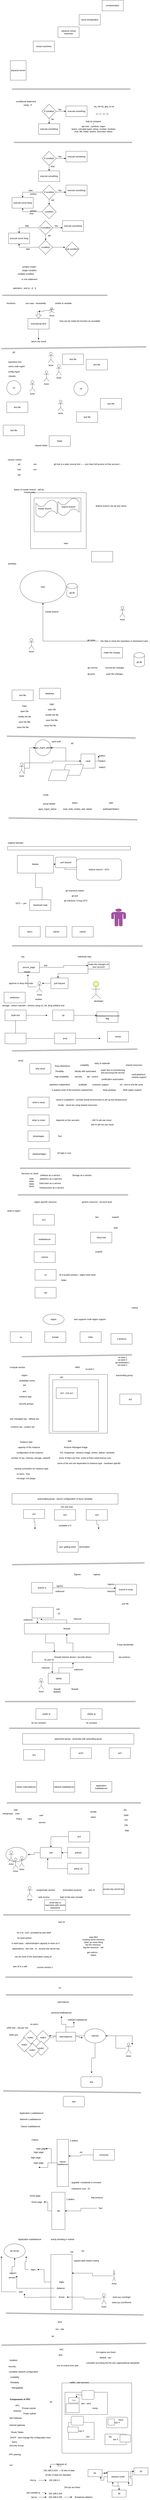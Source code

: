 <mxfile version="20.3.6" type="github">
  <diagram id="XMzIL-5AGFkydlVCWrg7" name="Page-1">
    <mxGraphModel dx="950" dy="441" grid="1" gridSize="10" guides="1" tooltips="1" connect="1" arrows="1" fold="1" page="1" pageScale="1" pageWidth="850" pageHeight="1100" math="0" shadow="0">
      <root>
        <mxCell id="0" />
        <mxCell id="1" parent="0" />
        <mxCell id="b3iu7qkoFLW_3XjeTq-3-1" value="physical server" style="rounded=0;whiteSpace=wrap;html=1;" parent="1" vertex="1">
          <mxGeometry x="60" y="520" width="90" height="110" as="geometry" />
        </mxCell>
        <mxCell id="b3iu7qkoFLW_3XjeTq-3-2" value="virtual machines" style="rounded=0;whiteSpace=wrap;html=1;" parent="1" vertex="1">
          <mxGeometry x="190" y="410" width="120" height="60" as="geometry" />
        </mxCell>
        <mxCell id="b3iu7qkoFLW_3XjeTq-3-5" value="advance virtual machines" style="rounded=0;whiteSpace=wrap;html=1;" parent="1" vertex="1">
          <mxGeometry x="330" y="330" width="120" height="60" as="geometry" />
        </mxCell>
        <mxCell id="b3iu7qkoFLW_3XjeTq-3-6" value="cloud virtualization" style="whiteSpace=wrap;html=1;" parent="1" vertex="1">
          <mxGeometry x="450" y="260" width="120" height="60" as="geometry" />
        </mxCell>
        <mxCell id="b3iu7qkoFLW_3XjeTq-3-7" value="containeration&amp;nbsp;&lt;br&gt;" style="whiteSpace=wrap;html=1;" parent="1" vertex="1">
          <mxGeometry x="580" y="180" width="120" height="60" as="geometry" />
        </mxCell>
        <mxCell id="QCNMNIQBk-sfIVYiamI_-2" value="" style="shape=link;html=1;rounded=0;" parent="1" edge="1">
          <mxGeometry width="100" relative="1" as="geometry">
            <mxPoint x="70" y="680" as="sourcePoint" />
            <mxPoint x="740" y="680" as="targetPoint" />
          </mxGeometry>
        </mxCell>
        <mxCell id="QCNMNIQBk-sfIVYiamI_-3" value="conditional statement&amp;nbsp;" style="text;html=1;align=center;verticalAlign=middle;resizable=0;points=[];autosize=1;strokeColor=none;fillColor=none;" parent="1" vertex="1">
          <mxGeometry x="80" y="735" width="140" height="30" as="geometry" />
        </mxCell>
        <mxCell id="QCNMNIQBk-sfIVYiamI_-4" value="using - If&amp;nbsp;" style="text;html=1;align=center;verticalAlign=middle;resizable=0;points=[];autosize=1;strokeColor=none;fillColor=none;" parent="1" vertex="1">
          <mxGeometry x="125" y="755" width="70" height="30" as="geometry" />
        </mxCell>
        <mxCell id="QCNMNIQBk-sfIVYiamI_-9" style="edgeStyle=orthogonalEdgeStyle;rounded=0;orthogonalLoop=1;jettySize=auto;html=1;exitX=1;exitY=0.5;exitDx=0;exitDy=0;" parent="1" source="QCNMNIQBk-sfIVYiamI_-5" target="QCNMNIQBk-sfIVYiamI_-7" edge="1">
          <mxGeometry relative="1" as="geometry" />
        </mxCell>
        <mxCell id="QCNMNIQBk-sfIVYiamI_-10" style="edgeStyle=orthogonalEdgeStyle;rounded=0;orthogonalLoop=1;jettySize=auto;html=1;exitX=0.5;exitY=1;exitDx=0;exitDy=0;entryX=0.5;entryY=0;entryDx=0;entryDy=0;" parent="1" source="QCNMNIQBk-sfIVYiamI_-5" target="QCNMNIQBk-sfIVYiamI_-6" edge="1">
          <mxGeometry relative="1" as="geometry" />
        </mxCell>
        <mxCell id="QCNMNIQBk-sfIVYiamI_-5" value="If condition" style="rhombus;whiteSpace=wrap;html=1;" parent="1" vertex="1">
          <mxGeometry x="240" y="765" width="80" height="80" as="geometry" />
        </mxCell>
        <mxCell id="QCNMNIQBk-sfIVYiamI_-6" value="execute something" style="whiteSpace=wrap;html=1;" parent="1" vertex="1">
          <mxGeometry x="220" y="875" width="120" height="60" as="geometry" />
        </mxCell>
        <mxCell id="QCNMNIQBk-sfIVYiamI_-7" value="execute something" style="whiteSpace=wrap;html=1;" parent="1" vertex="1">
          <mxGeometry x="375" y="775" width="120" height="60" as="geometry" />
        </mxCell>
        <mxCell id="QCNMNIQBk-sfIVYiamI_-11" value="Yes" style="text;html=1;align=center;verticalAlign=middle;resizable=0;points=[];autosize=1;strokeColor=none;fillColor=none;" parent="1" vertex="1">
          <mxGeometry x="320" y="780" width="40" height="30" as="geometry" />
        </mxCell>
        <mxCell id="QCNMNIQBk-sfIVYiamI_-12" value="No" style="text;html=1;align=center;verticalAlign=middle;resizable=0;points=[];autosize=1;strokeColor=none;fillColor=none;" parent="1" vertex="1">
          <mxGeometry x="280" y="835" width="40" height="30" as="geometry" />
        </mxCell>
        <mxCell id="QCNMNIQBk-sfIVYiamI_-13" value="eq, not eq, geq, le eq&lt;br&gt;&lt;br&gt;" style="text;html=1;align=center;verticalAlign=middle;resizable=0;points=[];autosize=1;strokeColor=none;fillColor=none;" parent="1" vertex="1">
          <mxGeometry x="520" y="765" width="140" height="40" as="geometry" />
        </mxCell>
        <mxCell id="QCNMNIQBk-sfIVYiamI_-14" value="==, !=. &amp;gt;=, &amp;lt;=" style="text;html=1;align=center;verticalAlign=middle;resizable=0;points=[];autosize=1;strokeColor=none;fillColor=none;" parent="1" vertex="1">
          <mxGeometry x="530" y="805" width="100" height="30" as="geometry" />
        </mxCell>
        <mxCell id="QCNMNIQBk-sfIVYiamI_-15" value="help to compare &lt;br&gt;=&lt;br&gt;spl char - symbols, regex&lt;br&gt;&amp;nbsp;space ,null,data types ,string, number, boolean, &lt;br&gt;char, file, folder, device, execution status" style="text;html=1;align=center;verticalAlign=middle;resizable=0;points=[];autosize=1;strokeColor=none;fillColor=none;" parent="1" vertex="1">
          <mxGeometry x="390" y="845" width="280" height="90" as="geometry" />
        </mxCell>
        <mxCell id="QCNMNIQBk-sfIVYiamI_-16" value="" style="shape=link;html=1;rounded=0;" parent="1" edge="1">
          <mxGeometry width="100" relative="1" as="geometry">
            <mxPoint x="80" y="980" as="sourcePoint" />
            <mxPoint x="750" y="980" as="targetPoint" />
          </mxGeometry>
        </mxCell>
        <mxCell id="QCNMNIQBk-sfIVYiamI_-17" style="edgeStyle=orthogonalEdgeStyle;rounded=0;orthogonalLoop=1;jettySize=auto;html=1;exitX=1;exitY=0.5;exitDx=0;exitDy=0;" parent="1" source="QCNMNIQBk-sfIVYiamI_-19" edge="1">
          <mxGeometry relative="1" as="geometry">
            <mxPoint x="375" y="1070" as="targetPoint" />
          </mxGeometry>
        </mxCell>
        <mxCell id="QCNMNIQBk-sfIVYiamI_-18" style="edgeStyle=orthogonalEdgeStyle;rounded=0;orthogonalLoop=1;jettySize=auto;html=1;exitX=0.5;exitY=1;exitDx=0;exitDy=0;entryX=0.5;entryY=0;entryDx=0;entryDy=0;" parent="1" source="QCNMNIQBk-sfIVYiamI_-19" target="QCNMNIQBk-sfIVYiamI_-20" edge="1">
          <mxGeometry relative="1" as="geometry" />
        </mxCell>
        <mxCell id="QCNMNIQBk-sfIVYiamI_-19" value="If condition" style="rhombus;whiteSpace=wrap;html=1;" parent="1" vertex="1">
          <mxGeometry x="240" y="1030" width="80" height="80" as="geometry" />
        </mxCell>
        <mxCell id="QCNMNIQBk-sfIVYiamI_-20" value="execute something" style="whiteSpace=wrap;html=1;" parent="1" vertex="1">
          <mxGeometry x="220" y="1140" width="120" height="60" as="geometry" />
        </mxCell>
        <mxCell id="QCNMNIQBk-sfIVYiamI_-21" value="Yes" style="text;html=1;align=center;verticalAlign=middle;resizable=0;points=[];autosize=1;strokeColor=none;fillColor=none;" parent="1" vertex="1">
          <mxGeometry x="320" y="1045" width="40" height="30" as="geometry" />
        </mxCell>
        <mxCell id="QCNMNIQBk-sfIVYiamI_-22" value="else" style="text;html=1;align=center;verticalAlign=middle;resizable=0;points=[];autosize=1;strokeColor=none;fillColor=none;" parent="1" vertex="1">
          <mxGeometry x="275" y="1100" width="50" height="30" as="geometry" />
        </mxCell>
        <mxCell id="QCNMNIQBk-sfIVYiamI_-23" value="execute something" style="whiteSpace=wrap;html=1;" parent="1" vertex="1">
          <mxGeometry x="375" y="1030" width="120" height="60" as="geometry" />
        </mxCell>
        <mxCell id="QCNMNIQBk-sfIVYiamI_-24" style="edgeStyle=orthogonalEdgeStyle;rounded=0;orthogonalLoop=1;jettySize=auto;html=1;exitX=1;exitY=0.5;exitDx=0;exitDy=0;" parent="1" source="QCNMNIQBk-sfIVYiamI_-26" edge="1">
          <mxGeometry relative="1" as="geometry">
            <mxPoint x="375" y="1260" as="targetPoint" />
          </mxGeometry>
        </mxCell>
        <mxCell id="QCNMNIQBk-sfIVYiamI_-25" style="edgeStyle=orthogonalEdgeStyle;rounded=0;orthogonalLoop=1;jettySize=auto;html=1;exitX=0.5;exitY=1;exitDx=0;exitDy=0;entryX=0.5;entryY=0;entryDx=0;entryDy=0;" parent="1" source="QCNMNIQBk-sfIVYiamI_-26" edge="1">
          <mxGeometry relative="1" as="geometry">
            <mxPoint x="280" y="1330" as="targetPoint" />
          </mxGeometry>
        </mxCell>
        <mxCell id="QCNMNIQBk-sfIVYiamI_-34" style="edgeStyle=orthogonalEdgeStyle;rounded=0;orthogonalLoop=1;jettySize=auto;html=1;exitX=0;exitY=0.5;exitDx=0;exitDy=0;entryX=0.5;entryY=0;entryDx=0;entryDy=0;" parent="1" source="QCNMNIQBk-sfIVYiamI_-26" target="QCNMNIQBk-sfIVYiamI_-32" edge="1">
          <mxGeometry relative="1" as="geometry" />
        </mxCell>
        <mxCell id="QCNMNIQBk-sfIVYiamI_-26" value="If condition" style="rhombus;whiteSpace=wrap;html=1;" parent="1" vertex="1">
          <mxGeometry x="240" y="1220" width="80" height="80" as="geometry" />
        </mxCell>
        <mxCell id="QCNMNIQBk-sfIVYiamI_-28" value="Yes" style="text;html=1;align=center;verticalAlign=middle;resizable=0;points=[];autosize=1;strokeColor=none;fillColor=none;" parent="1" vertex="1">
          <mxGeometry x="320" y="1235" width="40" height="30" as="geometry" />
        </mxCell>
        <mxCell id="QCNMNIQBk-sfIVYiamI_-29" value="elif" style="text;html=1;align=center;verticalAlign=middle;resizable=0;points=[];autosize=1;strokeColor=none;fillColor=none;" parent="1" vertex="1">
          <mxGeometry x="280" y="1290" width="40" height="30" as="geometry" />
        </mxCell>
        <mxCell id="QCNMNIQBk-sfIVYiamI_-30" value="execute something" style="whiteSpace=wrap;html=1;" parent="1" vertex="1">
          <mxGeometry x="375" y="1220" width="120" height="60" as="geometry" />
        </mxCell>
        <mxCell id="QCNMNIQBk-sfIVYiamI_-33" style="edgeStyle=orthogonalEdgeStyle;rounded=0;orthogonalLoop=1;jettySize=auto;html=1;entryX=0.5;entryY=1;entryDx=0;entryDy=0;" parent="1" source="QCNMNIQBk-sfIVYiamI_-31" target="QCNMNIQBk-sfIVYiamI_-32" edge="1">
          <mxGeometry relative="1" as="geometry" />
        </mxCell>
        <mxCell id="QCNMNIQBk-sfIVYiamI_-31" value="condition" style="rhombus;whiteSpace=wrap;html=1;" parent="1" vertex="1">
          <mxGeometry x="240" y="1330" width="80" height="80" as="geometry" />
        </mxCell>
        <mxCell id="QCNMNIQBk-sfIVYiamI_-32" value="execute some thing" style="whiteSpace=wrap;html=1;" parent="1" vertex="1">
          <mxGeometry x="70" y="1290" width="120" height="60" as="geometry" />
        </mxCell>
        <mxCell id="QCNMNIQBk-sfIVYiamI_-35" value="else" style="text;html=1;align=center;verticalAlign=middle;resizable=0;points=[];autosize=1;strokeColor=none;fillColor=none;" parent="1" vertex="1">
          <mxGeometry x="150" y="1235" width="50" height="30" as="geometry" />
        </mxCell>
        <mxCell id="QCNMNIQBk-sfIVYiamI_-36" value="else" style="text;html=1;align=center;verticalAlign=middle;resizable=0;points=[];autosize=1;strokeColor=none;fillColor=none;" parent="1" vertex="1">
          <mxGeometry x="155" y="1365" width="50" height="30" as="geometry" />
        </mxCell>
        <mxCell id="QCNMNIQBk-sfIVYiamI_-48" style="edgeStyle=orthogonalEdgeStyle;rounded=0;orthogonalLoop=1;jettySize=auto;html=1;exitX=1;exitY=0.5;exitDx=0;exitDy=0;" parent="1" source="QCNMNIQBk-sfIVYiamI_-51" edge="1">
          <mxGeometry relative="1" as="geometry">
            <mxPoint x="355" y="1460" as="targetPoint" />
          </mxGeometry>
        </mxCell>
        <mxCell id="QCNMNIQBk-sfIVYiamI_-49" style="edgeStyle=orthogonalEdgeStyle;rounded=0;orthogonalLoop=1;jettySize=auto;html=1;exitX=0.5;exitY=1;exitDx=0;exitDy=0;entryX=0.5;entryY=0;entryDx=0;entryDy=0;" parent="1" source="QCNMNIQBk-sfIVYiamI_-51" edge="1">
          <mxGeometry relative="1" as="geometry">
            <mxPoint x="260" y="1530" as="targetPoint" />
          </mxGeometry>
        </mxCell>
        <mxCell id="QCNMNIQBk-sfIVYiamI_-50" style="edgeStyle=orthogonalEdgeStyle;rounded=0;orthogonalLoop=1;jettySize=auto;html=1;exitX=0;exitY=0.5;exitDx=0;exitDy=0;entryX=0.5;entryY=0;entryDx=0;entryDy=0;" parent="1" source="QCNMNIQBk-sfIVYiamI_-51" target="QCNMNIQBk-sfIVYiamI_-57" edge="1">
          <mxGeometry relative="1" as="geometry" />
        </mxCell>
        <mxCell id="QCNMNIQBk-sfIVYiamI_-51" value="If condition" style="rhombus;whiteSpace=wrap;html=1;" parent="1" vertex="1">
          <mxGeometry x="220" y="1420" width="80" height="80" as="geometry" />
        </mxCell>
        <mxCell id="QCNMNIQBk-sfIVYiamI_-52" value="Yes" style="text;html=1;align=center;verticalAlign=middle;resizable=0;points=[];autosize=1;strokeColor=none;fillColor=none;" parent="1" vertex="1">
          <mxGeometry x="300" y="1435" width="40" height="30" as="geometry" />
        </mxCell>
        <mxCell id="QCNMNIQBk-sfIVYiamI_-53" value="elif" style="text;html=1;align=center;verticalAlign=middle;resizable=0;points=[];autosize=1;strokeColor=none;fillColor=none;" parent="1" vertex="1">
          <mxGeometry x="260" y="1490" width="40" height="30" as="geometry" />
        </mxCell>
        <mxCell id="QCNMNIQBk-sfIVYiamI_-54" value="execute something" style="whiteSpace=wrap;html=1;" parent="1" vertex="1">
          <mxGeometry x="355" y="1420" width="120" height="60" as="geometry" />
        </mxCell>
        <mxCell id="QCNMNIQBk-sfIVYiamI_-55" style="edgeStyle=orthogonalEdgeStyle;rounded=0;orthogonalLoop=1;jettySize=auto;html=1;entryX=0.5;entryY=1;entryDx=0;entryDy=0;" parent="1" source="QCNMNIQBk-sfIVYiamI_-56" target="QCNMNIQBk-sfIVYiamI_-57" edge="1">
          <mxGeometry relative="1" as="geometry" />
        </mxCell>
        <mxCell id="QCNMNIQBk-sfIVYiamI_-60" style="edgeStyle=orthogonalEdgeStyle;rounded=0;orthogonalLoop=1;jettySize=auto;html=1;" parent="1" source="QCNMNIQBk-sfIVYiamI_-56" edge="1">
          <mxGeometry relative="1" as="geometry">
            <mxPoint x="370" y="1570" as="targetPoint" />
          </mxGeometry>
        </mxCell>
        <mxCell id="QCNMNIQBk-sfIVYiamI_-56" value="condition" style="rhombus;whiteSpace=wrap;html=1;" parent="1" vertex="1">
          <mxGeometry x="220" y="1530" width="80" height="80" as="geometry" />
        </mxCell>
        <mxCell id="QCNMNIQBk-sfIVYiamI_-57" value="execute some thing" style="whiteSpace=wrap;html=1;" parent="1" vertex="1">
          <mxGeometry x="50" y="1490" width="120" height="60" as="geometry" />
        </mxCell>
        <mxCell id="QCNMNIQBk-sfIVYiamI_-58" value="fails" style="text;html=1;align=center;verticalAlign=middle;resizable=0;points=[];autosize=1;strokeColor=none;fillColor=none;" parent="1" vertex="1">
          <mxGeometry x="135" y="1435" width="40" height="30" as="geometry" />
        </mxCell>
        <mxCell id="QCNMNIQBk-sfIVYiamI_-59" value="fails" style="text;html=1;align=center;verticalAlign=middle;resizable=0;points=[];autosize=1;strokeColor=none;fillColor=none;" parent="1" vertex="1">
          <mxGeometry x="140" y="1565" width="40" height="30" as="geometry" />
        </mxCell>
        <mxCell id="QCNMNIQBk-sfIVYiamI_-61" value="sub condition" style="rhombus;whiteSpace=wrap;html=1;" parent="1" vertex="1">
          <mxGeometry x="370" y="1540" width="80" height="80" as="geometry" />
        </mxCell>
        <mxCell id="QCNMNIQBk-sfIVYiamI_-63" value="portion" style="text;html=1;align=center;verticalAlign=middle;resizable=0;points=[];autosize=1;strokeColor=none;fillColor=none;" parent="1" vertex="1">
          <mxGeometry x="160" y="1255" width="60" height="30" as="geometry" />
        </mxCell>
        <mxCell id="QCNMNIQBk-sfIVYiamI_-65" value="portion" style="text;html=1;align=center;verticalAlign=middle;resizable=0;points=[];autosize=1;strokeColor=none;fillColor=none;" parent="1" vertex="1">
          <mxGeometry x="160" y="1350" width="60" height="30" as="geometry" />
        </mxCell>
        <mxCell id="QCNMNIQBk-sfIVYiamI_-66" value="condion model :&amp;nbsp;" style="text;html=1;align=center;verticalAlign=middle;resizable=0;points=[];autosize=1;strokeColor=none;fillColor=none;" parent="1" vertex="1">
          <mxGeometry x="115" y="1665" width="110" height="30" as="geometry" />
        </mxCell>
        <mxCell id="QCNMNIQBk-sfIVYiamI_-68" value="single condition&amp;nbsp;" style="text;html=1;align=center;verticalAlign=middle;resizable=0;points=[];autosize=1;strokeColor=none;fillColor=none;" parent="1" vertex="1">
          <mxGeometry x="115" y="1685" width="110" height="30" as="geometry" />
        </mxCell>
        <mxCell id="QCNMNIQBk-sfIVYiamI_-69" value="multiple condition&amp;nbsp;" style="text;html=1;align=center;verticalAlign=middle;resizable=0;points=[];autosize=1;strokeColor=none;fillColor=none;" parent="1" vertex="1">
          <mxGeometry x="90" y="1705" width="120" height="30" as="geometry" />
        </mxCell>
        <mxCell id="QCNMNIQBk-sfIVYiamI_-70" value="in one statement&amp;nbsp;" style="text;html=1;align=center;verticalAlign=middle;resizable=0;points=[];autosize=1;strokeColor=none;fillColor=none;" parent="1" vertex="1">
          <mxGeometry x="110" y="1735" width="120" height="30" as="geometry" />
        </mxCell>
        <mxCell id="QCNMNIQBk-sfIVYiamI_-71" value="operators : and or - &amp;amp;&amp;nbsp; &amp;nbsp;||" style="text;html=1;align=center;verticalAlign=middle;resizable=0;points=[];autosize=1;strokeColor=none;fillColor=none;" parent="1" vertex="1">
          <mxGeometry x="65" y="1785" width="150" height="30" as="geometry" />
        </mxCell>
        <mxCell id="aTmxRXXGX9cmo4f24J-i-1" value="functions:" style="text;html=1;align=center;verticalAlign=middle;resizable=0;points=[];autosize=1;strokeColor=none;fillColor=none;" parent="1" vertex="1">
          <mxGeometry x="30" y="1870" width="70" height="30" as="geometry" />
        </mxCell>
        <mxCell id="aTmxRXXGX9cmo4f24J-i-2" value="" style="shape=link;html=1;rounded=0;" parent="1" edge="1">
          <mxGeometry width="100" relative="1" as="geometry">
            <mxPoint x="15" y="1840" as="sourcePoint" />
            <mxPoint x="610" y="1840" as="targetPoint" />
          </mxGeometry>
        </mxCell>
        <mxCell id="aTmxRXXGX9cmo4f24J-i-3" value="use case : reuseablity&amp;nbsp;" style="text;html=1;align=center;verticalAlign=middle;resizable=0;points=[];autosize=1;strokeColor=none;fillColor=none;" parent="1" vertex="1">
          <mxGeometry x="135" y="1870" width="140" height="30" as="geometry" />
        </mxCell>
        <mxCell id="aTmxRXXGX9cmo4f24J-i-4" value="similar to variable" style="text;html=1;align=center;verticalAlign=middle;resizable=0;points=[];autosize=1;strokeColor=none;fillColor=none;" parent="1" vertex="1">
          <mxGeometry x="300" y="1870" width="120" height="30" as="geometry" />
        </mxCell>
        <mxCell id="aTmxRXXGX9cmo4f24J-i-9" style="edgeStyle=orthogonalEdgeStyle;rounded=0;orthogonalLoop=1;jettySize=auto;html=1;" parent="1" source="aTmxRXXGX9cmo4f24J-i-5" edge="1">
          <mxGeometry relative="1" as="geometry">
            <mxPoint x="220" y="2090" as="targetPoint" />
          </mxGeometry>
        </mxCell>
        <mxCell id="aTmxRXXGX9cmo4f24J-i-5" value="executional stmt" style="whiteSpace=wrap;html=1;" parent="1" vertex="1">
          <mxGeometry x="160" y="1970" width="120" height="60" as="geometry" />
        </mxCell>
        <mxCell id="aTmxRXXGX9cmo4f24J-i-6" value="" style="shape=flexArrow;endArrow=classic;html=1;rounded=0;entryX=0.5;entryY=0;entryDx=0;entryDy=0;" parent="1" target="aTmxRXXGX9cmo4f24J-i-5" edge="1">
          <mxGeometry width="50" height="50" relative="1" as="geometry">
            <mxPoint x="220" y="1930" as="sourcePoint" />
            <mxPoint x="250" y="1890" as="targetPoint" />
          </mxGeometry>
        </mxCell>
        <mxCell id="aTmxRXXGX9cmo4f24J-i-8" style="edgeStyle=orthogonalEdgeStyle;rounded=0;orthogonalLoop=1;jettySize=auto;html=1;exitX=0.5;exitY=0.5;exitDx=0;exitDy=0;exitPerimeter=0;" parent="1" source="aTmxRXXGX9cmo4f24J-i-7" edge="1">
          <mxGeometry relative="1" as="geometry">
            <mxPoint x="220" y="1930" as="targetPoint" />
          </mxGeometry>
        </mxCell>
        <mxCell id="aTmxRXXGX9cmo4f24J-i-7" value="Actor" style="shape=umlActor;verticalLabelPosition=bottom;verticalAlign=top;html=1;outlineConnect=0;" parent="1" vertex="1">
          <mxGeometry x="280" y="1910" width="30" height="30" as="geometry" />
        </mxCell>
        <mxCell id="aTmxRXXGX9cmo4f24J-i-10" value="return the result" style="text;html=1;align=center;verticalAlign=middle;resizable=0;points=[];autosize=1;strokeColor=none;fillColor=none;" parent="1" vertex="1">
          <mxGeometry x="165" y="2085" width="110" height="30" as="geometry" />
        </mxCell>
        <mxCell id="aTmxRXXGX9cmo4f24J-i-11" value="how can be make the function as reusablity&amp;nbsp;" style="text;html=1;align=center;verticalAlign=middle;resizable=0;points=[];autosize=1;strokeColor=none;fillColor=none;" parent="1" vertex="1">
          <mxGeometry x="325" y="1970" width="260" height="30" as="geometry" />
        </mxCell>
        <mxCell id="L9CIbg3IwU2Iem7TQG_o-1" value="" style="shape=link;html=1;rounded=0;" parent="1" edge="1">
          <mxGeometry width="100" relative="1" as="geometry">
            <mxPoint x="10" y="2140" as="sourcePoint" />
            <mxPoint x="830" y="2130" as="targetPoint" />
          </mxGeometry>
        </mxCell>
        <mxCell id="L9CIbg3IwU2Iem7TQG_o-2" value="git" style="text;html=1;align=center;verticalAlign=middle;resizable=0;points=[];autosize=1;strokeColor=none;fillColor=none;" parent="1" vertex="1">
          <mxGeometry x="60" y="2145" width="40" height="30" as="geometry" />
        </mxCell>
        <mxCell id="L9CIbg3IwU2Iem7TQG_o-3" value="text file" style="whiteSpace=wrap;html=1;" parent="1" vertex="1">
          <mxGeometry x="355" y="2170" width="120" height="60" as="geometry" />
        </mxCell>
        <mxCell id="L9CIbg3IwU2Iem7TQG_o-4" value="repository tool" style="text;html=1;align=center;verticalAlign=middle;resizable=0;points=[];autosize=1;strokeColor=none;fillColor=none;" parent="1" vertex="1">
          <mxGeometry x="35" y="2200" width="100" height="30" as="geometry" />
        </mxCell>
        <mxCell id="L9CIbg3IwU2Iem7TQG_o-5" value="sorce code mgmt" style="text;html=1;align=center;verticalAlign=middle;resizable=0;points=[];autosize=1;strokeColor=none;fillColor=none;" parent="1" vertex="1">
          <mxGeometry x="35" y="2225" width="120" height="30" as="geometry" />
        </mxCell>
        <mxCell id="L9CIbg3IwU2Iem7TQG_o-6" value="config mgmt" style="text;html=1;align=center;verticalAlign=middle;resizable=0;points=[];autosize=1;strokeColor=none;fillColor=none;" parent="1" vertex="1">
          <mxGeometry x="35" y="2255" width="90" height="30" as="geometry" />
        </mxCell>
        <mxCell id="L9CIbg3IwU2Iem7TQG_o-7" value="checkin" style="text;html=1;align=center;verticalAlign=middle;resizable=0;points=[];autosize=1;strokeColor=none;fillColor=none;" parent="1" vertex="1">
          <mxGeometry x="40" y="2280" width="60" height="30" as="geometry" />
        </mxCell>
        <mxCell id="L9CIbg3IwU2Iem7TQG_o-9" value="Actor" style="shape=umlActor;verticalLabelPosition=bottom;verticalAlign=top;html=1;outlineConnect=0;" parent="1" vertex="1">
          <mxGeometry x="275" y="2160" width="30" height="60" as="geometry" />
        </mxCell>
        <mxCell id="L9CIbg3IwU2Iem7TQG_o-10" value="Actor" style="shape=umlActor;verticalLabelPosition=bottom;verticalAlign=top;html=1;outlineConnect=0;" parent="1" vertex="1">
          <mxGeometry x="320" y="2230" width="30" height="60" as="geometry" />
        </mxCell>
        <mxCell id="L9CIbg3IwU2Iem7TQG_o-11" value="text file" style="whiteSpace=wrap;html=1;" parent="1" vertex="1">
          <mxGeometry x="490" y="2200" width="120" height="60" as="geometry" />
        </mxCell>
        <mxCell id="L9CIbg3IwU2Iem7TQG_o-12" value="Actor" style="shape=umlActor;verticalLabelPosition=bottom;verticalAlign=top;html=1;outlineConnect=0;" parent="1" vertex="1">
          <mxGeometry x="250" y="2265" width="30" height="60" as="geometry" />
        </mxCell>
        <mxCell id="L9CIbg3IwU2Iem7TQG_o-13" value="Actor" style="shape=umlActor;verticalLabelPosition=bottom;verticalAlign=top;html=1;outlineConnect=0;" parent="1" vertex="1">
          <mxGeometry x="170" y="2320" width="30" height="60" as="geometry" />
        </mxCell>
        <mxCell id="L9CIbg3IwU2Iem7TQG_o-14" value="us" style="ellipse;whiteSpace=wrap;html=1;aspect=fixed;" parent="1" vertex="1">
          <mxGeometry x="40" y="2320" width="80" height="80" as="geometry" />
        </mxCell>
        <mxCell id="L9CIbg3IwU2Iem7TQG_o-15" value="text file" style="whiteSpace=wrap;html=1;" parent="1" vertex="1">
          <mxGeometry x="40" y="2440" width="120" height="60" as="geometry" />
        </mxCell>
        <mxCell id="L9CIbg3IwU2Iem7TQG_o-16" value="text file" style="whiteSpace=wrap;html=1;" parent="1" vertex="1">
          <mxGeometry x="20" y="2570" width="120" height="60" as="geometry" />
        </mxCell>
        <mxCell id="L9CIbg3IwU2Iem7TQG_o-17" value="uk" style="ellipse;whiteSpace=wrap;html=1;aspect=fixed;" parent="1" vertex="1">
          <mxGeometry x="420" y="2325" width="80" height="80" as="geometry" />
        </mxCell>
        <mxCell id="L9CIbg3IwU2Iem7TQG_o-18" value="text file" style="whiteSpace=wrap;html=1;" parent="1" vertex="1">
          <mxGeometry x="570" y="2420" width="120" height="60" as="geometry" />
        </mxCell>
        <mxCell id="L9CIbg3IwU2Iem7TQG_o-19" value="text file" style="whiteSpace=wrap;html=1;" parent="1" vertex="1">
          <mxGeometry x="435" y="2495" width="120" height="60" as="geometry" />
        </mxCell>
        <mxCell id="L9CIbg3IwU2Iem7TQG_o-22" value="Actor" style="shape=umlActor;verticalLabelPosition=bottom;verticalAlign=top;html=1;outlineConnect=0;" parent="1" vertex="1">
          <mxGeometry x="330" y="2430" width="30" height="60" as="geometry" />
        </mxCell>
        <mxCell id="L9CIbg3IwU2Iem7TQG_o-23" value="folder" style="whiteSpace=wrap;html=1;" parent="1" vertex="1">
          <mxGeometry x="280" y="2630" width="120" height="60" as="geometry" />
        </mxCell>
        <mxCell id="L9CIbg3IwU2Iem7TQG_o-24" value="shared folder" style="text;html=1;align=center;verticalAlign=middle;resizable=0;points=[];autosize=1;strokeColor=none;fillColor=none;" parent="1" vertex="1">
          <mxGeometry x="190" y="2670" width="90" height="30" as="geometry" />
        </mxCell>
        <mxCell id="L9CIbg3IwU2Iem7TQG_o-25" value="version control" style="text;html=1;align=center;verticalAlign=middle;resizable=0;points=[];autosize=1;strokeColor=none;fillColor=none;" parent="1" vertex="1">
          <mxGeometry x="35" y="2750" width="100" height="30" as="geometry" />
        </mxCell>
        <mxCell id="L9CIbg3IwU2Iem7TQG_o-26" value="git" style="text;html=1;align=center;verticalAlign=middle;resizable=0;points=[];autosize=1;strokeColor=none;fillColor=none;" parent="1" vertex="1">
          <mxGeometry x="90" y="2775" width="40" height="30" as="geometry" />
        </mxCell>
        <mxCell id="L9CIbg3IwU2Iem7TQG_o-27" value="hub" style="text;html=1;align=center;verticalAlign=middle;resizable=0;points=[];autosize=1;strokeColor=none;fillColor=none;" parent="1" vertex="1">
          <mxGeometry x="90" y="2805" width="40" height="30" as="geometry" />
        </mxCell>
        <mxCell id="L9CIbg3IwU2Iem7TQG_o-28" value="lab" style="text;html=1;align=center;verticalAlign=middle;resizable=0;points=[];autosize=1;strokeColor=none;fillColor=none;" parent="1" vertex="1">
          <mxGeometry x="90" y="2835" width="40" height="30" as="geometry" />
        </mxCell>
        <mxCell id="L9CIbg3IwU2Iem7TQG_o-29" value="vss" style="text;html=1;align=center;verticalAlign=middle;resizable=0;points=[];autosize=1;strokeColor=none;fillColor=none;" parent="1" vertex="1">
          <mxGeometry x="180" y="2775" width="40" height="30" as="geometry" />
        </mxCell>
        <mxCell id="L9CIbg3IwU2Iem7TQG_o-30" value="svn" style="text;html=1;align=center;verticalAlign=middle;resizable=0;points=[];autosize=1;strokeColor=none;fillColor=none;" parent="1" vertex="1">
          <mxGeometry x="180" y="2805" width="40" height="30" as="geometry" />
        </mxCell>
        <mxCell id="L9CIbg3IwU2Iem7TQG_o-31" value="git hub is a open source tool ----- you have full access on free account -" style="text;html=1;align=center;verticalAlign=middle;resizable=0;points=[];autosize=1;strokeColor=none;fillColor=none;" parent="1" vertex="1">
          <mxGeometry x="295" y="2775" width="400" height="30" as="geometry" />
        </mxCell>
        <mxCell id="L9CIbg3IwU2Iem7TQG_o-32" value="" style="whiteSpace=wrap;html=1;aspect=fixed;" parent="1" vertex="1">
          <mxGeometry x="175" y="2950" width="315" height="315" as="geometry" />
        </mxCell>
        <mxCell id="L9CIbg3IwU2Iem7TQG_o-33" value="" style="rounded=0;whiteSpace=wrap;html=1;" parent="1" vertex="1">
          <mxGeometry x="195" y="2980" width="265" height="190" as="geometry" />
        </mxCell>
        <mxCell id="L9CIbg3IwU2Iem7TQG_o-35" value="" style="shape=tape;whiteSpace=wrap;html=1;" parent="1" vertex="1">
          <mxGeometry x="205" y="2990" width="120" height="100" as="geometry" />
        </mxCell>
        <mxCell id="L9CIbg3IwU2Iem7TQG_o-37" value="feature branch" style="shape=tape;whiteSpace=wrap;html=1;" parent="1" vertex="1">
          <mxGeometry x="330" y="2980" width="120" height="100" as="geometry" />
        </mxCell>
        <mxCell id="L9CIbg3IwU2Iem7TQG_o-38" value="repo" style="text;html=1;align=center;verticalAlign=middle;resizable=0;points=[];autosize=1;strokeColor=none;fillColor=none;" parent="1" vertex="1">
          <mxGeometry x="350" y="3220" width="50" height="30" as="geometry" />
        </mxCell>
        <mxCell id="L9CIbg3IwU2Iem7TQG_o-39" value="master branch" style="text;html=1;align=center;verticalAlign=middle;resizable=0;points=[];autosize=1;strokeColor=none;fillColor=none;" parent="1" vertex="1">
          <mxGeometry x="205" y="3025" width="100" height="30" as="geometry" />
        </mxCell>
        <mxCell id="L9CIbg3IwU2Iem7TQG_o-40" value="Name of master branch - will be -&amp;nbsp;&lt;br&gt;master only&amp;nbsp;" style="text;html=1;align=center;verticalAlign=middle;resizable=0;points=[];autosize=1;strokeColor=none;fillColor=none;" parent="1" vertex="1">
          <mxGeometry x="70" y="2920" width="200" height="40" as="geometry" />
        </mxCell>
        <mxCell id="L9CIbg3IwU2Iem7TQG_o-41" value="feature branch can be any name" style="text;html=1;align=center;verticalAlign=middle;resizable=0;points=[];autosize=1;strokeColor=none;fillColor=none;" parent="1" vertex="1">
          <mxGeometry x="530" y="3010" width="200" height="30" as="geometry" />
        </mxCell>
        <mxCell id="L9CIbg3IwU2Iem7TQG_o-43" value="" style="rounded=0;whiteSpace=wrap;html=1;" parent="1" vertex="1">
          <mxGeometry x="520" y="3280" width="120" height="60" as="geometry" />
        </mxCell>
        <mxCell id="L9CIbg3IwU2Iem7TQG_o-44" value="repo" style="ellipse;whiteSpace=wrap;html=1;" parent="1" vertex="1">
          <mxGeometry x="115" y="3390" width="260" height="180" as="geometry" />
        </mxCell>
        <mxCell id="L9CIbg3IwU2Iem7TQG_o-45" value="workflow" style="text;html=1;align=center;verticalAlign=middle;resizable=0;points=[];autosize=1;strokeColor=none;fillColor=none;" parent="1" vertex="1">
          <mxGeometry x="35" y="3335" width="70" height="30" as="geometry" />
        </mxCell>
        <mxCell id="L9CIbg3IwU2Iem7TQG_o-46" value="Actor" style="shape=umlActor;verticalLabelPosition=bottom;verticalAlign=top;html=1;outlineConnect=0;" parent="1" vertex="1">
          <mxGeometry x="680" y="3590" width="30" height="60" as="geometry" />
        </mxCell>
        <mxCell id="L9CIbg3IwU2Iem7TQG_o-47" value="Actor" style="shape=umlActor;verticalLabelPosition=bottom;verticalAlign=top;html=1;outlineConnect=0;" parent="1" vertex="1">
          <mxGeometry x="165" y="3770" width="30" height="60" as="geometry" />
        </mxCell>
        <mxCell id="L9CIbg3IwU2Iem7TQG_o-49" value="git clone&amp;nbsp;" style="text;html=1;align=center;verticalAlign=middle;resizable=0;points=[];autosize=1;strokeColor=none;fillColor=none;" parent="1" vertex="1">
          <mxGeometry x="485" y="3765" width="70" height="30" as="geometry" />
        </mxCell>
        <mxCell id="L9CIbg3IwU2Iem7TQG_o-59" style="edgeStyle=orthogonalEdgeStyle;rounded=0;orthogonalLoop=1;jettySize=auto;html=1;" parent="1" source="L9CIbg3IwU2Iem7TQG_o-50" target="L9CIbg3IwU2Iem7TQG_o-44" edge="1">
          <mxGeometry relative="1" as="geometry" />
        </mxCell>
        <mxCell id="L9CIbg3IwU2Iem7TQG_o-50" value="this help to clone the repository or download it also" style="text;html=1;align=center;verticalAlign=middle;resizable=0;points=[];autosize=1;strokeColor=none;fillColor=none;" parent="1" vertex="1">
          <mxGeometry x="560" y="3770" width="290" height="30" as="geometry" />
        </mxCell>
        <mxCell id="L9CIbg3IwU2Iem7TQG_o-52" value="make the change" style="whiteSpace=wrap;html=1;" parent="1" vertex="1">
          <mxGeometry x="575" y="3820" width="120" height="60" as="geometry" />
        </mxCell>
        <mxCell id="L9CIbg3IwU2Iem7TQG_o-54" value="git commit" style="text;html=1;align=center;verticalAlign=middle;resizable=0;points=[];autosize=1;strokeColor=none;fillColor=none;" parent="1" vertex="1">
          <mxGeometry x="485" y="3920" width="80" height="30" as="geometry" />
        </mxCell>
        <mxCell id="L9CIbg3IwU2Iem7TQG_o-55" value="commit the changes" style="text;html=1;align=center;verticalAlign=middle;resizable=0;points=[];autosize=1;strokeColor=none;fillColor=none;" parent="1" vertex="1">
          <mxGeometry x="585" y="3920" width="130" height="30" as="geometry" />
        </mxCell>
        <mxCell id="L9CIbg3IwU2Iem7TQG_o-56" value="git push&amp;nbsp;" style="text;html=1;align=center;verticalAlign=middle;resizable=0;points=[];autosize=1;strokeColor=none;fillColor=none;" parent="1" vertex="1">
          <mxGeometry x="485" y="3955" width="70" height="30" as="geometry" />
        </mxCell>
        <mxCell id="L9CIbg3IwU2Iem7TQG_o-57" value="push the changes" style="text;html=1;align=center;verticalAlign=middle;resizable=0;points=[];autosize=1;strokeColor=none;fillColor=none;" parent="1" vertex="1">
          <mxGeometry x="590" y="3955" width="120" height="30" as="geometry" />
        </mxCell>
        <mxCell id="L9CIbg3IwU2Iem7TQG_o-60" value="master branch" style="text;html=1;align=center;verticalAlign=middle;resizable=0;points=[];autosize=1;strokeColor=none;fillColor=none;" parent="1" vertex="1">
          <mxGeometry x="245" y="3605" width="100" height="30" as="geometry" />
        </mxCell>
        <mxCell id="L9CIbg3IwU2Iem7TQG_o-61" value="text file" style="whiteSpace=wrap;html=1;" parent="1" vertex="1">
          <mxGeometry x="70" y="4060" width="120" height="60" as="geometry" />
        </mxCell>
        <mxCell id="L9CIbg3IwU2Iem7TQG_o-62" value="login" style="text;html=1;align=center;verticalAlign=middle;resizable=0;points=[];autosize=1;strokeColor=none;fillColor=none;" parent="1" vertex="1">
          <mxGeometry x="115" y="4135" width="50" height="30" as="geometry" />
        </mxCell>
        <mxCell id="L9CIbg3IwU2Iem7TQG_o-63" value="open file" style="text;html=1;align=center;verticalAlign=middle;resizable=0;points=[];autosize=1;strokeColor=none;fillColor=none;" parent="1" vertex="1">
          <mxGeometry x="105" y="4165" width="70" height="30" as="geometry" />
        </mxCell>
        <mxCell id="L9CIbg3IwU2Iem7TQG_o-64" value="modify the file" style="text;html=1;align=center;verticalAlign=middle;resizable=0;points=[];autosize=1;strokeColor=none;fillColor=none;" parent="1" vertex="1">
          <mxGeometry x="90" y="4195" width="100" height="30" as="geometry" />
        </mxCell>
        <mxCell id="L9CIbg3IwU2Iem7TQG_o-65" value="save the fille" style="text;html=1;align=center;verticalAlign=middle;resizable=0;points=[];autosize=1;strokeColor=none;fillColor=none;" parent="1" vertex="1">
          <mxGeometry x="95" y="4225" width="90" height="30" as="geometry" />
        </mxCell>
        <mxCell id="L9CIbg3IwU2Iem7TQG_o-66" value="close the file" style="text;html=1;align=center;verticalAlign=middle;resizable=0;points=[];autosize=1;strokeColor=none;fillColor=none;" parent="1" vertex="1">
          <mxGeometry x="85" y="4255" width="90" height="30" as="geometry" />
        </mxCell>
        <mxCell id="L9CIbg3IwU2Iem7TQG_o-67" value="database&amp;nbsp;" style="whiteSpace=wrap;html=1;" parent="1" vertex="1">
          <mxGeometry x="225" y="4050" width="120" height="60" as="geometry" />
        </mxCell>
        <mxCell id="L9CIbg3IwU2Iem7TQG_o-68" value="login" style="text;html=1;align=center;verticalAlign=middle;resizable=0;points=[];autosize=1;strokeColor=none;fillColor=none;" parent="1" vertex="1">
          <mxGeometry x="270" y="4125" width="50" height="30" as="geometry" />
        </mxCell>
        <mxCell id="L9CIbg3IwU2Iem7TQG_o-69" value="open file" style="text;html=1;align=center;verticalAlign=middle;resizable=0;points=[];autosize=1;strokeColor=none;fillColor=none;" parent="1" vertex="1">
          <mxGeometry x="260" y="4155" width="70" height="30" as="geometry" />
        </mxCell>
        <mxCell id="L9CIbg3IwU2Iem7TQG_o-70" value="modify the file" style="text;html=1;align=center;verticalAlign=middle;resizable=0;points=[];autosize=1;strokeColor=none;fillColor=none;" parent="1" vertex="1">
          <mxGeometry x="245" y="4185" width="100" height="30" as="geometry" />
        </mxCell>
        <mxCell id="L9CIbg3IwU2Iem7TQG_o-71" value="save the fille" style="text;html=1;align=center;verticalAlign=middle;resizable=0;points=[];autosize=1;strokeColor=none;fillColor=none;" parent="1" vertex="1">
          <mxGeometry x="250" y="4215" width="90" height="30" as="geometry" />
        </mxCell>
        <mxCell id="L9CIbg3IwU2Iem7TQG_o-72" value="close the file" style="text;html=1;align=center;verticalAlign=middle;resizable=0;points=[];autosize=1;strokeColor=none;fillColor=none;" parent="1" vertex="1">
          <mxGeometry x="240" y="4245" width="90" height="30" as="geometry" />
        </mxCell>
        <mxCell id="L9CIbg3IwU2Iem7TQG_o-75" value="git db" style="shape=cylinder3;whiteSpace=wrap;html=1;boundedLbl=1;backgroundOutline=1;size=15;" parent="1" vertex="1">
          <mxGeometry x="760" y="3850" width="60" height="80" as="geometry" />
        </mxCell>
        <mxCell id="L9CIbg3IwU2Iem7TQG_o-76" value="git db" style="shape=cylinder3;whiteSpace=wrap;html=1;boundedLbl=1;backgroundOutline=1;size=15;" parent="1" vertex="1">
          <mxGeometry x="380" y="3460" width="60" height="80" as="geometry" />
        </mxCell>
        <mxCell id="1xxf7OwLNXuxpOBTWi3V-2" value="" style="shape=link;html=1;rounded=0;" parent="1" edge="1">
          <mxGeometry width="100" relative="1" as="geometry">
            <mxPoint x="40" y="4320" as="sourcePoint" />
            <mxPoint x="770" y="4330" as="targetPoint" />
          </mxGeometry>
        </mxCell>
        <mxCell id="1xxf7OwLNXuxpOBTWi3V-3" value="saml auth" style="text;html=1;align=center;verticalAlign=middle;resizable=0;points=[];autosize=1;strokeColor=none;fillColor=none;" parent="1" vertex="1">
          <mxGeometry x="280" y="4335" width="80" height="30" as="geometry" />
        </mxCell>
        <mxCell id="1xxf7OwLNXuxpOBTWi3V-4" value="ad" style="text;html=1;align=center;verticalAlign=middle;resizable=0;points=[];autosize=1;strokeColor=none;fillColor=none;" parent="1" vertex="1">
          <mxGeometry x="390" y="4345" width="40" height="30" as="geometry" />
        </mxCell>
        <mxCell id="1xxf7OwLNXuxpOBTWi3V-11" style="edgeStyle=orthogonalEdgeStyle;rounded=0;orthogonalLoop=1;jettySize=auto;html=1;entryX=1;entryY=0.5;entryDx=0;entryDy=0;" parent="1" source="1xxf7OwLNXuxpOBTWi3V-5" target="1xxf7OwLNXuxpOBTWi3V-10" edge="1">
          <mxGeometry relative="1" as="geometry" />
        </mxCell>
        <mxCell id="1xxf7OwLNXuxpOBTWi3V-21" style="edgeStyle=orthogonalEdgeStyle;rounded=0;orthogonalLoop=1;jettySize=auto;html=1;exitX=1;exitY=0.5;exitDx=0;exitDy=0;" parent="1" source="1xxf7OwLNXuxpOBTWi3V-5" target="1xxf7OwLNXuxpOBTWi3V-18" edge="1">
          <mxGeometry relative="1" as="geometry" />
        </mxCell>
        <mxCell id="1xxf7OwLNXuxpOBTWi3V-5" value="vault" style="whiteSpace=wrap;html=1;aspect=fixed;" parent="1" vertex="1">
          <mxGeometry x="460" y="4420" width="80" height="80" as="geometry" />
        </mxCell>
        <mxCell id="1xxf7OwLNXuxpOBTWi3V-6" value="" style="shape=parallelogram;perimeter=parallelogramPerimeter;whiteSpace=wrap;html=1;fixedSize=1;" parent="1" vertex="1">
          <mxGeometry x="355" y="4480" width="120" height="60" as="geometry" />
        </mxCell>
        <mxCell id="1xxf7OwLNXuxpOBTWi3V-7" value="" style="shape=parallelogram;perimeter=parallelogramPerimeter;whiteSpace=wrap;html=1;fixedSize=1;" parent="1" vertex="1">
          <mxGeometry x="275" y="4510" width="120" height="60" as="geometry" />
        </mxCell>
        <mxCell id="1xxf7OwLNXuxpOBTWi3V-9" style="edgeStyle=orthogonalEdgeStyle;rounded=0;orthogonalLoop=1;jettySize=auto;html=1;entryX=0;entryY=0.5;entryDx=0;entryDy=0;" parent="1" source="1xxf7OwLNXuxpOBTWi3V-8" target="1xxf7OwLNXuxpOBTWi3V-10" edge="1">
          <mxGeometry relative="1" as="geometry">
            <mxPoint x="190" y="4380" as="targetPoint" />
          </mxGeometry>
        </mxCell>
        <mxCell id="1xxf7OwLNXuxpOBTWi3V-16" style="edgeStyle=orthogonalEdgeStyle;rounded=0;orthogonalLoop=1;jettySize=auto;html=1;exitX=1;exitY=1;exitDx=0;exitDy=0;exitPerimeter=0;" parent="1" source="1xxf7OwLNXuxpOBTWi3V-8" target="1xxf7OwLNXuxpOBTWi3V-5" edge="1">
          <mxGeometry relative="1" as="geometry">
            <Array as="points">
              <mxPoint x="140" y="4470" />
              <mxPoint x="300" y="4470" />
              <mxPoint x="300" y="4460" />
            </Array>
          </mxGeometry>
        </mxCell>
        <mxCell id="1xxf7OwLNXuxpOBTWi3V-8" value="Actor" style="shape=umlActor;verticalLabelPosition=bottom;verticalAlign=top;html=1;outlineConnect=0;" parent="1" vertex="1">
          <mxGeometry x="110" y="4470" width="30" height="60" as="geometry" />
        </mxCell>
        <mxCell id="1xxf7OwLNXuxpOBTWi3V-10" value="apps_mgmt_admin" style="ellipse;whiteSpace=wrap;html=1;aspect=fixed;" parent="1" vertex="1">
          <mxGeometry x="200" y="4340" width="90" height="90" as="geometry" />
        </mxCell>
        <mxCell id="1xxf7OwLNXuxpOBTWi3V-18" value="folder1" style="text;html=1;align=center;verticalAlign=middle;resizable=0;points=[];autosize=1;strokeColor=none;fillColor=none;" parent="1" vertex="1">
          <mxGeometry x="550" y="4415" width="60" height="30" as="geometry" />
        </mxCell>
        <mxCell id="1xxf7OwLNXuxpOBTWi3V-19" value="folder2" style="text;html=1;align=center;verticalAlign=middle;resizable=0;points=[];autosize=1;strokeColor=none;fillColor=none;" parent="1" vertex="1">
          <mxGeometry x="550" y="4445" width="60" height="30" as="geometry" />
        </mxCell>
        <mxCell id="1xxf7OwLNXuxpOBTWi3V-20" value="folder3" style="text;html=1;align=center;verticalAlign=middle;resizable=0;points=[];autosize=1;strokeColor=none;fillColor=none;" parent="1" vertex="1">
          <mxGeometry x="550" y="4480" width="60" height="30" as="geometry" />
        </mxCell>
        <mxCell id="1xxf7OwLNXuxpOBTWi3V-22" value="confg" style="text;html=1;align=center;verticalAlign=middle;resizable=0;points=[];autosize=1;strokeColor=none;fillColor=none;" parent="1" vertex="1">
          <mxGeometry x="235" y="4635" width="50" height="30" as="geometry" />
        </mxCell>
        <mxCell id="1xxf7OwLNXuxpOBTWi3V-23" value="group details" style="text;html=1;align=center;verticalAlign=middle;resizable=0;points=[];autosize=1;strokeColor=none;fillColor=none;" parent="1" vertex="1">
          <mxGeometry x="235" y="4685" width="90" height="30" as="geometry" />
        </mxCell>
        <mxCell id="1xxf7OwLNXuxpOBTWi3V-24" value="policy" style="text;html=1;align=center;verticalAlign=middle;resizable=0;points=[];autosize=1;strokeColor=none;fillColor=none;" parent="1" vertex="1">
          <mxGeometry x="400" y="4680" width="50" height="30" as="geometry" />
        </mxCell>
        <mxCell id="1xxf7OwLNXuxpOBTWi3V-26" value="path" style="text;html=1;align=center;verticalAlign=middle;resizable=0;points=[];autosize=1;strokeColor=none;fillColor=none;" parent="1" vertex="1">
          <mxGeometry x="605" y="4680" width="50" height="30" as="geometry" />
        </mxCell>
        <mxCell id="1xxf7OwLNXuxpOBTWi3V-27" value="&lt;span style=&quot;&quot;&gt;apps_mgmt_admin&lt;/span&gt;" style="text;html=1;align=center;verticalAlign=middle;resizable=0;points=[];autosize=1;strokeColor=none;fillColor=none;" parent="1" vertex="1">
          <mxGeometry x="205" y="4715" width="130" height="30" as="geometry" />
        </mxCell>
        <mxCell id="1xxf7OwLNXuxpOBTWi3V-28" value="read, write, modiry, add, delete" style="text;html=1;align=center;verticalAlign=middle;resizable=0;points=[];autosize=1;strokeColor=none;fillColor=none;" parent="1" vertex="1">
          <mxGeometry x="345" y="4715" width="190" height="30" as="geometry" />
        </mxCell>
        <mxCell id="1xxf7OwLNXuxpOBTWi3V-29" value="/path/path/folder1" style="text;html=1;align=center;verticalAlign=middle;resizable=0;points=[];autosize=1;strokeColor=none;fillColor=none;" parent="1" vertex="1">
          <mxGeometry x="570" y="4715" width="120" height="30" as="geometry" />
        </mxCell>
        <mxCell id="1xxf7OwLNXuxpOBTWi3V-31" value="" style="shape=link;html=1;rounded=0;" parent="1" edge="1">
          <mxGeometry width="100" relative="1" as="geometry">
            <mxPoint x="50" y="4780" as="sourcePoint" />
            <mxPoint x="780" y="4790" as="targetPoint" />
          </mxGeometry>
        </mxCell>
        <mxCell id="kDopP08nSm5VzjpAHeQn-10" style="edgeStyle=orthogonalEdgeStyle;rounded=0;orthogonalLoop=1;jettySize=auto;html=1;" parent="1" source="kDopP08nSm5VzjpAHeQn-1" edge="1">
          <mxGeometry relative="1" as="geometry">
            <mxPoint x="240" y="5252.759" as="targetPoint" />
          </mxGeometry>
        </mxCell>
        <mxCell id="kDopP08nSm5VzjpAHeQn-1" value="Master" style="rounded=0;whiteSpace=wrap;html=1;" parent="1" vertex="1">
          <mxGeometry x="100" y="4990" width="205" height="100" as="geometry" />
        </mxCell>
        <mxCell id="kDopP08nSm5VzjpAHeQn-12" style="edgeStyle=orthogonalEdgeStyle;rounded=0;orthogonalLoop=1;jettySize=auto;html=1;" parent="1" source="kDopP08nSm5VzjpAHeQn-2" target="kDopP08nSm5VzjpAHeQn-1" edge="1">
          <mxGeometry relative="1" as="geometry" />
        </mxCell>
        <mxCell id="kDopP08nSm5VzjpAHeQn-2" value="feature branch - 1072" style="rounded=1;whiteSpace=wrap;html=1;" parent="1" vertex="1">
          <mxGeometry x="435" y="5010" width="255" height="120" as="geometry" />
        </mxCell>
        <mxCell id="kDopP08nSm5VzjpAHeQn-3" value="" style="verticalLabelPosition=bottom;sketch=0;html=1;fillColor=#A153A0;verticalAlign=top;align=center;pointerEvents=1;shape=mxgraph.cisco_safe.design.actor_2;" parent="1" vertex="1">
          <mxGeometry x="631" y="5290" width="84" height="100" as="geometry" />
        </mxCell>
        <mxCell id="kDopP08nSm5VzjpAHeQn-4" value="original reposityr" style="text;html=1;align=center;verticalAlign=middle;resizable=0;points=[];autosize=1;strokeColor=none;fillColor=none;" parent="1" vertex="1">
          <mxGeometry x="35" y="4905" width="110" height="30" as="geometry" />
        </mxCell>
        <mxCell id="kDopP08nSm5VzjpAHeQn-5" value="" style="rounded=0;whiteSpace=wrap;html=1;" parent="1" vertex="1">
          <mxGeometry x="45" y="4940" width="695" height="20" as="geometry" />
        </mxCell>
        <mxCell id="kDopP08nSm5VzjpAHeQn-6" value="1072 --- jira" style="text;html=1;align=center;verticalAlign=middle;resizable=0;points=[];autosize=1;strokeColor=none;fillColor=none;" parent="1" vertex="1">
          <mxGeometry x="80" y="5245" width="80" height="30" as="geometry" />
        </mxCell>
        <mxCell id="kDopP08nSm5VzjpAHeQn-7" value="git checkout master&lt;br&gt;&lt;br&gt;git pull&lt;br&gt;&lt;br&gt;" style="text;html=1;align=center;verticalAlign=middle;resizable=0;points=[];autosize=1;strokeColor=none;fillColor=none;" parent="1" vertex="1">
          <mxGeometry x="360" y="5175" width="130" height="70" as="geometry" />
        </mxCell>
        <mxCell id="kDopP08nSm5VzjpAHeQn-8" value="git checkout -b bug-1072" style="text;html=1;align=center;verticalAlign=middle;resizable=0;points=[];autosize=1;strokeColor=none;fillColor=none;" parent="1" vertex="1">
          <mxGeometry x="350" y="5230" width="160" height="30" as="geometry" />
        </mxCell>
        <mxCell id="kDopP08nSm5VzjpAHeQn-11" value="download code" style="whiteSpace=wrap;html=1;" parent="1" vertex="1">
          <mxGeometry x="170" y="5240" width="120" height="60" as="geometry" />
        </mxCell>
        <mxCell id="kDopP08nSm5VzjpAHeQn-13" value="pull request" style="rounded=1;whiteSpace=wrap;html=1;" parent="1" vertex="1">
          <mxGeometry x="315" y="5000" width="120" height="60" as="geometry" />
        </mxCell>
        <mxCell id="kDopP08nSm5VzjpAHeQn-14" value="clien1" style="whiteSpace=wrap;html=1;" parent="1" vertex="1">
          <mxGeometry x="110" y="5390" width="120" height="60" as="geometry" />
        </mxCell>
        <mxCell id="kDopP08nSm5VzjpAHeQn-15" value="client2" style="whiteSpace=wrap;html=1;" parent="1" vertex="1">
          <mxGeometry x="260" y="5390" width="120" height="60" as="geometry" />
        </mxCell>
        <mxCell id="kDopP08nSm5VzjpAHeQn-16" value="client3" style="whiteSpace=wrap;html=1;" parent="1" vertex="1">
          <mxGeometry x="410" y="5390" width="120" height="60" as="geometry" />
        </mxCell>
        <mxCell id="kDopP08nSm5VzjpAHeQn-25" style="edgeStyle=orthogonalEdgeStyle;rounded=0;orthogonalLoop=1;jettySize=auto;html=1;" parent="1" source="kDopP08nSm5VzjpAHeQn-18" target="kDopP08nSm5VzjpAHeQn-22" edge="1">
          <mxGeometry relative="1" as="geometry" />
        </mxCell>
        <mxCell id="kDopP08nSm5VzjpAHeQn-18" value="secure_page" style="whiteSpace=wrap;html=1;" parent="1" vertex="1">
          <mxGeometry x="105" y="5590" width="120" height="60" as="geometry" />
        </mxCell>
        <mxCell id="kDopP08nSm5VzjpAHeQn-19" value="" style="shape=link;html=1;rounded=0;" parent="1" edge="1">
          <mxGeometry width="100" relative="1" as="geometry">
            <mxPoint x="70" y="5499" as="sourcePoint" />
            <mxPoint x="810" y="5500" as="targetPoint" />
          </mxGeometry>
        </mxCell>
        <mxCell id="kDopP08nSm5VzjpAHeQn-20" value="" style="html=1;outlineConnect=0;whiteSpace=wrap;fillColor=#ffff99;verticalLabelPosition=bottom;verticalAlign=top;align=center;shape=mxgraph.archimate3.actor;" parent="1" vertex="1">
          <mxGeometry x="520" y="5700" width="50" height="95" as="geometry" />
        </mxCell>
        <mxCell id="kDopP08nSm5VzjpAHeQn-21" value="org" style="text;html=1;align=center;verticalAlign=middle;resizable=0;points=[];autosize=1;strokeColor=none;fillColor=none;" parent="1" vertex="1">
          <mxGeometry x="110" y="5545" width="40" height="30" as="geometry" />
        </mxCell>
        <mxCell id="kDopP08nSm5VzjpAHeQn-27" style="edgeStyle=orthogonalEdgeStyle;rounded=0;orthogonalLoop=1;jettySize=auto;html=1;exitX=0;exitY=1;exitDx=0;exitDy=0;" parent="1" source="kDopP08nSm5VzjpAHeQn-22" edge="1">
          <mxGeometry relative="1" as="geometry">
            <mxPoint x="330" y="5680" as="targetPoint" />
          </mxGeometry>
        </mxCell>
        <mxCell id="kDopP08nSm5VzjpAHeQn-22" value="make the changes on your account" style="whiteSpace=wrap;html=1;" parent="1" vertex="1">
          <mxGeometry x="500" y="5590" width="120" height="40" as="geometry" />
        </mxCell>
        <mxCell id="kDopP08nSm5VzjpAHeQn-23" value="individual repo" style="text;html=1;align=center;verticalAlign=middle;resizable=0;points=[];autosize=1;strokeColor=none;fillColor=none;" parent="1" vertex="1">
          <mxGeometry x="430" y="5545" width="100" height="30" as="geometry" />
        </mxCell>
        <mxCell id="kDopP08nSm5VzjpAHeQn-24" value="fork" style="text;html=1;align=center;verticalAlign=middle;resizable=0;points=[];autosize=1;strokeColor=none;fillColor=none;" parent="1" vertex="1">
          <mxGeometry x="240" y="5595" width="40" height="30" as="geometry" />
        </mxCell>
        <mxCell id="kDopP08nSm5VzjpAHeQn-29" style="edgeStyle=orthogonalEdgeStyle;rounded=0;orthogonalLoop=1;jettySize=auto;html=1;" parent="1" source="kDopP08nSm5VzjpAHeQn-28" edge="1">
          <mxGeometry relative="1" as="geometry">
            <mxPoint x="240" y="5710" as="targetPoint" />
          </mxGeometry>
        </mxCell>
        <mxCell id="kDopP08nSm5VzjpAHeQn-28" value="pull request" style="rounded=0;whiteSpace=wrap;html=1;" parent="1" vertex="1">
          <mxGeometry x="290" y="5680" width="97.5" height="60" as="geometry" />
        </mxCell>
        <mxCell id="kDopP08nSm5VzjpAHeQn-34" style="edgeStyle=orthogonalEdgeStyle;rounded=0;orthogonalLoop=1;jettySize=auto;html=1;" parent="1" source="kDopP08nSm5VzjpAHeQn-30" edge="1">
          <mxGeometry relative="1" as="geometry">
            <mxPoint x="160" y="5660" as="targetPoint" />
          </mxGeometry>
        </mxCell>
        <mxCell id="kDopP08nSm5VzjpAHeQn-30" value="Actor" style="shape=umlActor;verticalLabelPosition=bottom;verticalAlign=top;html=1;outlineConnect=0;" parent="1" vertex="1">
          <mxGeometry x="210" y="5700" width="30" height="60" as="geometry" />
        </mxCell>
        <mxCell id="kDopP08nSm5VzjpAHeQn-33" value="reviewr" style="text;html=1;align=center;verticalAlign=middle;resizable=0;points=[];autosize=1;strokeColor=none;fillColor=none;" parent="1" vertex="1">
          <mxGeometry x="190" y="5785" width="60" height="30" as="geometry" />
        </mxCell>
        <mxCell id="kDopP08nSm5VzjpAHeQn-35" value="approve or deny the code" style="text;html=1;align=center;verticalAlign=middle;resizable=0;points=[];autosize=1;strokeColor=none;fillColor=none;" parent="1" vertex="1">
          <mxGeometry x="40" y="5695" width="160" height="30" as="geometry" />
        </mxCell>
        <mxCell id="kDopP08nSm5VzjpAHeQn-36" value="developer" style="text;html=1;align=center;verticalAlign=middle;resizable=0;points=[];autosize=1;strokeColor=none;fillColor=none;" parent="1" vertex="1">
          <mxGeometry x="520" y="5795" width="80" height="30" as="geometry" />
        </mxCell>
        <mxCell id="kDopP08nSm5VzjpAHeQn-39" value="master" style="text;html=1;align=center;verticalAlign=middle;resizable=0;points=[];autosize=1;strokeColor=none;fillColor=none;" parent="1" vertex="1">
          <mxGeometry x="125" y="5630" width="60" height="30" as="geometry" />
        </mxCell>
        <mxCell id="kDopP08nSm5VzjpAHeQn-41" style="edgeStyle=orthogonalEdgeStyle;rounded=0;orthogonalLoop=1;jettySize=auto;html=1;" parent="1" source="kDopP08nSm5VzjpAHeQn-40" edge="1">
          <mxGeometry relative="1" as="geometry">
            <mxPoint x="270" y="5890" as="targetPoint" />
          </mxGeometry>
        </mxCell>
        <mxCell id="kDopP08nSm5VzjpAHeQn-45" style="edgeStyle=orthogonalEdgeStyle;rounded=0;orthogonalLoop=1;jettySize=auto;html=1;exitX=0.5;exitY=1;exitDx=0;exitDy=0;" parent="1" source="kDopP08nSm5VzjpAHeQn-40" edge="1">
          <mxGeometry relative="1" as="geometry">
            <mxPoint x="89.862" y="6000" as="targetPoint" />
          </mxGeometry>
        </mxCell>
        <mxCell id="kDopP08nSm5VzjpAHeQn-40" value="build tool" style="whiteSpace=wrap;html=1;" parent="1" vertex="1">
          <mxGeometry x="30" y="5860" width="120" height="60" as="geometry" />
        </mxCell>
        <mxCell id="kDopP08nSm5VzjpAHeQn-43" style="edgeStyle=orthogonalEdgeStyle;rounded=0;orthogonalLoop=1;jettySize=auto;html=1;" parent="1" source="kDopP08nSm5VzjpAHeQn-42" edge="1">
          <mxGeometry relative="1" as="geometry">
            <mxPoint x="550" y="5890" as="targetPoint" />
          </mxGeometry>
        </mxCell>
        <mxCell id="kDopP08nSm5VzjpAHeQn-42" value="qa" style="whiteSpace=wrap;html=1;" parent="1" vertex="1">
          <mxGeometry x="300" y="5860" width="120" height="60" as="geometry" />
        </mxCell>
        <mxCell id="kDopP08nSm5VzjpAHeQn-44" value="s3/databaes/versioncontrl flag" style="whiteSpace=wrap;html=1;" parent="1" vertex="1">
          <mxGeometry x="550" y="5870" width="120" height="60" as="geometry" />
        </mxCell>
        <mxCell id="kDopP08nSm5VzjpAHeQn-47" style="edgeStyle=orthogonalEdgeStyle;rounded=0;orthogonalLoop=1;jettySize=auto;html=1;" parent="1" source="kDopP08nSm5VzjpAHeQn-46" edge="1">
          <mxGeometry relative="1" as="geometry">
            <mxPoint x="360" y="6020" as="targetPoint" />
          </mxGeometry>
        </mxCell>
        <mxCell id="kDopP08nSm5VzjpAHeQn-46" value="" style="whiteSpace=wrap;html=1;" parent="1" vertex="1">
          <mxGeometry x="30" y="5990" width="120" height="60" as="geometry" />
        </mxCell>
        <mxCell id="kDopP08nSm5VzjpAHeQn-49" style="edgeStyle=orthogonalEdgeStyle;rounded=0;orthogonalLoop=1;jettySize=auto;html=1;" parent="1" source="kDopP08nSm5VzjpAHeQn-48" edge="1">
          <mxGeometry relative="1" as="geometry">
            <mxPoint x="570" y="6020" as="targetPoint" />
          </mxGeometry>
        </mxCell>
        <mxCell id="kDopP08nSm5VzjpAHeQn-48" value="prod" style="whiteSpace=wrap;html=1;" parent="1" vertex="1">
          <mxGeometry x="310" y="5990" width="120" height="60" as="geometry" />
        </mxCell>
        <mxCell id="kDopP08nSm5VzjpAHeQn-50" value="vesion" style="whiteSpace=wrap;html=1;" parent="1" vertex="1">
          <mxGeometry x="610" y="5980" width="120" height="60" as="geometry" />
        </mxCell>
        <mxCell id="kDopP08nSm5VzjpAHeQn-51" value="artifactory" style="whiteSpace=wrap;html=1;" parent="1" vertex="1">
          <mxGeometry x="25" y="5760" width="120" height="60" as="geometry" />
        </mxCell>
        <mxCell id="kDopP08nSm5VzjpAHeQn-53" value="storage - whilch maintain - version using s3, nfs. jfrog artifacts tool" style="text;html=1;align=center;verticalAlign=middle;resizable=0;points=[];autosize=1;strokeColor=none;fillColor=none;" parent="1" vertex="1">
          <mxGeometry x="5" y="5820" width="370" height="30" as="geometry" />
        </mxCell>
        <mxCell id="IeVkyHrc4fifQZeHZBUm-1" value="" style="shape=link;html=1;rounded=0;" parent="1" edge="1">
          <mxGeometry width="100" relative="1" as="geometry">
            <mxPoint x="70" y="6090" as="sourcePoint" />
            <mxPoint x="780" y="6080" as="targetPoint" />
          </mxGeometry>
        </mxCell>
        <mxCell id="IeVkyHrc4fifQZeHZBUm-2" value="cloud&amp;nbsp;" style="text;html=1;align=center;verticalAlign=middle;resizable=0;points=[];autosize=1;strokeColor=none;fillColor=none;" parent="1" vertex="1">
          <mxGeometry x="90" y="6130" width="60" height="30" as="geometry" />
        </mxCell>
        <mxCell id="IeVkyHrc4fifQZeHZBUm-3" value="why cloud" style="rounded=1;whiteSpace=wrap;html=1;" parent="1" vertex="1">
          <mxGeometry x="170" y="6160" width="120" height="60" as="geometry" />
        </mxCell>
        <mxCell id="IeVkyHrc4fifQZeHZBUm-4" value="what is cloud" style="whiteSpace=wrap;html=1;" parent="1" vertex="1">
          <mxGeometry x="160" y="6350" width="120" height="60" as="geometry" />
        </mxCell>
        <mxCell id="IeVkyHrc4fifQZeHZBUm-5" value="when is cloud" style="whiteSpace=wrap;html=1;" parent="1" vertex="1">
          <mxGeometry x="160" y="6450" width="120" height="60" as="geometry" />
        </mxCell>
        <mxCell id="IeVkyHrc4fifQZeHZBUm-6" value="Advantages" style="whiteSpace=wrap;html=1;" parent="1" vertex="1">
          <mxGeometry x="160" y="6540" width="120" height="60" as="geometry" />
        </mxCell>
        <mxCell id="IeVkyHrc4fifQZeHZBUm-7" value="Easy Maintance" style="text;html=1;align=center;verticalAlign=middle;resizable=0;points=[];autosize=1;strokeColor=none;fillColor=none;" parent="1" vertex="1">
          <mxGeometry x="300" y="6160" width="110" height="30" as="geometry" />
        </mxCell>
        <mxCell id="IeVkyHrc4fifQZeHZBUm-8" value="Flexiblity" style="text;html=1;align=center;verticalAlign=middle;resizable=0;points=[];autosize=1;strokeColor=none;fillColor=none;" parent="1" vertex="1">
          <mxGeometry x="303.75" y="6190" width="70" height="30" as="geometry" />
        </mxCell>
        <mxCell id="IeVkyHrc4fifQZeHZBUm-9" value="bit high in cost" style="text;html=1;align=center;verticalAlign=middle;resizable=0;points=[];autosize=1;strokeColor=none;fillColor=none;" parent="1" vertex="1">
          <mxGeometry x="315" y="6650" width="100" height="30" as="geometry" />
        </mxCell>
        <mxCell id="IeVkyHrc4fifQZeHZBUm-10" value="High availablity" style="text;html=1;align=center;verticalAlign=middle;resizable=0;points=[];autosize=1;strokeColor=none;fillColor=none;" parent="1" vertex="1">
          <mxGeometry x="300" y="6220" width="100" height="30" as="geometry" />
        </mxCell>
        <mxCell id="IeVkyHrc4fifQZeHZBUm-11" value="security" style="text;html=1;align=center;verticalAlign=middle;resizable=0;points=[];autosize=1;strokeColor=none;fillColor=none;" parent="1" vertex="1">
          <mxGeometry x="415" y="6220" width="60" height="30" as="geometry" />
        </mxCell>
        <mxCell id="IeVkyHrc4fifQZeHZBUm-12" value="Mostly with automated" style="text;html=1;align=center;verticalAlign=middle;resizable=0;points=[];autosize=1;strokeColor=none;fillColor=none;" parent="1" vertex="1">
          <mxGeometry x="415" y="6190" width="140" height="30" as="geometry" />
        </mxCell>
        <mxCell id="IeVkyHrc4fifQZeHZBUm-13" value="scalablity" style="text;html=1;align=center;verticalAlign=middle;resizable=0;points=[];autosize=1;strokeColor=none;fillColor=none;" parent="1" vertex="1">
          <mxGeometry x="445" y="6155" width="70" height="30" as="geometry" />
        </mxCell>
        <mxCell id="IeVkyHrc4fifQZeHZBUm-14" value="api - control" style="text;html=1;align=center;verticalAlign=middle;resizable=0;points=[];autosize=1;strokeColor=none;fillColor=none;" parent="1" vertex="1">
          <mxGeometry x="480" y="6220" width="90" height="30" as="geometry" />
        </mxCell>
        <mxCell id="IeVkyHrc4fifQZeHZBUm-15" value="easy to replicate" style="text;html=1;align=center;verticalAlign=middle;resizable=0;points=[];autosize=1;strokeColor=none;fillColor=none;" parent="1" vertex="1">
          <mxGeometry x="525" y="6145" width="110" height="30" as="geometry" />
        </mxCell>
        <mxCell id="IeVkyHrc4fifQZeHZBUm-16" value="super fast on provisioning &lt;br&gt;and procuring the service" style="text;html=1;align=center;verticalAlign=middle;resizable=0;points=[];autosize=1;strokeColor=none;fillColor=none;" parent="1" vertex="1">
          <mxGeometry x="560" y="6185" width="160" height="40" as="geometry" />
        </mxCell>
        <mxCell id="IeVkyHrc4fifQZeHZBUm-17" value="plateform indipendent" style="text;html=1;align=center;verticalAlign=middle;resizable=0;points=[];autosize=1;strokeColor=none;fillColor=none;" parent="1" vertex="1">
          <mxGeometry x="270" y="6265" width="140" height="30" as="geometry" />
        </mxCell>
        <mxCell id="IeVkyHrc4fifQZeHZBUm-18" value="auditable" style="text;html=1;align=center;verticalAlign=middle;resizable=0;points=[];autosize=1;strokeColor=none;fillColor=none;" parent="1" vertex="1">
          <mxGeometry x="435" y="6265" width="70" height="30" as="geometry" />
        </mxCell>
        <mxCell id="IeVkyHrc4fifQZeHZBUm-19" value="customer support" style="text;html=1;align=center;verticalAlign=middle;resizable=0;points=[];autosize=1;strokeColor=none;fillColor=none;" parent="1" vertex="1">
          <mxGeometry x="510" y="6265" width="120" height="30" as="geometry" />
        </mxCell>
        <mxCell id="IeVkyHrc4fifQZeHZBUm-20" value="certification autorization&amp;nbsp;" style="text;html=1;align=center;verticalAlign=middle;resizable=0;points=[];autosize=1;strokeColor=none;fillColor=none;" parent="1" vertex="1">
          <mxGeometry x="565" y="6235" width="150" height="30" as="geometry" />
        </mxCell>
        <mxCell id="IeVkyHrc4fifQZeHZBUm-21" value="sw - end to end life cycle" style="text;html=1;align=center;verticalAlign=middle;resizable=0;points=[];autosize=1;strokeColor=none;fillColor=none;" parent="1" vertex="1">
          <mxGeometry x="670" y="6265" width="150" height="30" as="geometry" />
        </mxCell>
        <mxCell id="IeVkyHrc4fifQZeHZBUm-22" value="it support most of the business requirement" style="text;html=1;align=center;verticalAlign=middle;resizable=0;points=[];autosize=1;strokeColor=none;fillColor=none;" parent="1" vertex="1">
          <mxGeometry x="285" y="6295" width="250" height="30" as="geometry" />
        </mxCell>
        <mxCell id="IeVkyHrc4fifQZeHZBUm-23" value="keep growing" style="text;html=1;align=center;verticalAlign=middle;resizable=0;points=[];autosize=1;strokeColor=none;fillColor=none;" parent="1" vertex="1">
          <mxGeometry x="575" y="6295" width="90" height="30" as="geometry" />
        </mxCell>
        <mxCell id="IeVkyHrc4fifQZeHZBUm-24" value="Multi region support" style="text;html=1;align=center;verticalAlign=middle;resizable=0;points=[];autosize=1;strokeColor=none;fillColor=none;" parent="1" vertex="1">
          <mxGeometry x="685" y="6295" width="130" height="30" as="geometry" />
        </mxCell>
        <mxCell id="IeVkyHrc4fifQZeHZBUm-25" value="Text" style="text;html=1;align=center;verticalAlign=middle;resizable=0;points=[];autosize=1;strokeColor=none;fillColor=none;" parent="1" vertex="1">
          <mxGeometry x="320" y="6560" width="40" height="20" as="geometry" />
        </mxCell>
        <mxCell id="IeVkyHrc4fifQZeHZBUm-26" value="disadvantages" style="whiteSpace=wrap;html=1;" parent="1" vertex="1">
          <mxGeometry x="165" y="6640" width="120" height="60" as="geometry" />
        </mxCell>
        <mxCell id="IeVkyHrc4fifQZeHZBUm-27" value="multi plateform &lt;br&gt;- module support" style="text;html=1;align=center;verticalAlign=middle;resizable=0;points=[];autosize=1;strokeColor=none;fillColor=none;" parent="1" vertex="1">
          <mxGeometry x="730" y="6210" width="110" height="40" as="geometry" />
        </mxCell>
        <mxCell id="IeVkyHrc4fifQZeHZBUm-28" value="cloud is a plateform - provide virtual environment to set up the infrastructure" style="text;html=1;align=center;verticalAlign=middle;resizable=0;points=[];autosize=1;strokeColor=none;fillColor=none;" parent="1" vertex="1">
          <mxGeometry x="303.75" y="6350" width="430" height="30" as="geometry" />
        </mxCell>
        <mxCell id="IeVkyHrc4fifQZeHZBUm-30" value="mostly - cloud are using shared resources" style="text;html=1;align=center;verticalAlign=middle;resizable=0;points=[];autosize=1;strokeColor=none;fillColor=none;" parent="1" vertex="1">
          <mxGeometry x="315" y="6380" width="250" height="30" as="geometry" />
        </mxCell>
        <mxCell id="IeVkyHrc4fifQZeHZBUm-31" value="shared resources" style="text;html=1;align=center;verticalAlign=middle;resizable=0;points=[];autosize=1;strokeColor=none;fillColor=none;" parent="1" vertex="1">
          <mxGeometry x="700" y="6155" width="120" height="30" as="geometry" />
        </mxCell>
        <mxCell id="IeVkyHrc4fifQZeHZBUm-33" value="depends on the secnario" style="text;html=1;align=center;verticalAlign=middle;resizable=0;points=[];autosize=1;strokeColor=none;fillColor=none;" parent="1" vertex="1">
          <mxGeometry x="310" y="6465" width="150" height="30" as="geometry" />
        </mxCell>
        <mxCell id="IeVkyHrc4fifQZeHZBUm-34" value="- 100 % will use cloud&amp;nbsp;" style="text;html=1;align=center;verticalAlign=middle;resizable=0;points=[];autosize=1;strokeColor=none;fillColor=none;" parent="1" vertex="1">
          <mxGeometry x="505" y="6465" width="140" height="30" as="geometry" />
        </mxCell>
        <mxCell id="IeVkyHrc4fifQZeHZBUm-35" value="100 % will not use cloud" style="text;html=1;align=center;verticalAlign=middle;resizable=0;points=[];autosize=1;strokeColor=none;fillColor=none;" parent="1" vertex="1">
          <mxGeometry x="505" y="6490" width="150" height="30" as="geometry" />
        </mxCell>
        <mxCell id="IeVkyHrc4fifQZeHZBUm-36" value="" style="shape=link;html=1;rounded=0;" parent="1" edge="1">
          <mxGeometry width="100" relative="1" as="geometry">
            <mxPoint x="115" y="6750" as="sourcePoint" />
            <mxPoint x="740" y="6750" as="targetPoint" />
          </mxGeometry>
        </mxCell>
        <mxCell id="IeVkyHrc4fifQZeHZBUm-37" value="Services on cloud" style="text;html=1;align=center;verticalAlign=middle;resizable=0;points=[];autosize=1;strokeColor=none;fillColor=none;" parent="1" vertex="1">
          <mxGeometry x="110" y="6765" width="120" height="30" as="geometry" />
        </mxCell>
        <mxCell id="IeVkyHrc4fifQZeHZBUm-38" value="saas&lt;br&gt;paas&lt;br&gt;daas&lt;br&gt;IAAS" style="text;html=1;align=center;verticalAlign=middle;resizable=0;points=[];autosize=1;strokeColor=none;fillColor=none;" parent="1" vertex="1">
          <mxGeometry x="155" y="6795" width="50" height="70" as="geometry" />
        </mxCell>
        <mxCell id="IeVkyHrc4fifQZeHZBUm-39" value="software as a service" style="text;html=1;align=center;verticalAlign=middle;resizable=0;points=[];autosize=1;strokeColor=none;fillColor=none;" parent="1" vertex="1">
          <mxGeometry x="215" y="6775" width="140" height="30" as="geometry" />
        </mxCell>
        <mxCell id="IeVkyHrc4fifQZeHZBUm-40" value="plateform as a aservice" style="text;html=1;align=center;verticalAlign=middle;resizable=0;points=[];autosize=1;strokeColor=none;fillColor=none;" parent="1" vertex="1">
          <mxGeometry x="215" y="6795" width="150" height="30" as="geometry" />
        </mxCell>
        <mxCell id="IeVkyHrc4fifQZeHZBUm-41" value="Data base as a service" style="text;html=1;align=center;verticalAlign=middle;resizable=0;points=[];autosize=1;strokeColor=none;fillColor=none;" parent="1" vertex="1">
          <mxGeometry x="210" y="6820" width="150" height="30" as="geometry" />
        </mxCell>
        <mxCell id="IeVkyHrc4fifQZeHZBUm-42" value="Infrastructure as a service" style="text;html=1;align=center;verticalAlign=middle;resizable=0;points=[];autosize=1;strokeColor=none;fillColor=none;" parent="1" vertex="1">
          <mxGeometry x="213.75" y="6845" width="160" height="30" as="geometry" />
        </mxCell>
        <mxCell id="IeVkyHrc4fifQZeHZBUm-43" value="Storage as a service" style="text;html=1;align=center;verticalAlign=middle;resizable=0;points=[];autosize=1;strokeColor=none;fillColor=none;" parent="1" vertex="1">
          <mxGeometry x="400" y="6775" width="130" height="30" as="geometry" />
        </mxCell>
        <mxCell id="_RbbQd035BLWp0UyQ3jn-1" value="" style="shape=link;html=1;rounded=0;" parent="1" edge="1">
          <mxGeometry width="100" relative="1" as="geometry">
            <mxPoint x="102.5" y="6900" as="sourcePoint" />
            <mxPoint x="727.5" y="6900" as="targetPoint" />
          </mxGeometry>
        </mxCell>
        <mxCell id="_RbbQd035BLWp0UyQ3jn-2" value="region specific resource&amp;nbsp;" style="text;html=1;align=center;verticalAlign=middle;resizable=0;points=[];autosize=1;strokeColor=none;fillColor=none;" parent="1" vertex="1">
          <mxGeometry x="185" y="6925" width="150" height="30" as="geometry" />
        </mxCell>
        <mxCell id="_RbbQd035BLWp0UyQ3jn-3" value="generic resource - account level" style="text;html=1;align=center;verticalAlign=middle;resizable=0;points=[];autosize=1;strokeColor=none;fillColor=none;" parent="1" vertex="1">
          <mxGeometry x="455" y="6925" width="190" height="30" as="geometry" />
        </mxCell>
        <mxCell id="_RbbQd035BLWp0UyQ3jn-4" value="ec2" style="whiteSpace=wrap;html=1;" parent="1" vertex="1">
          <mxGeometry x="190" y="7010" width="120" height="60" as="geometry" />
        </mxCell>
        <mxCell id="_RbbQd035BLWp0UyQ3jn-5" value="iam" style="text;html=1;align=center;verticalAlign=middle;resizable=0;points=[];autosize=1;strokeColor=none;fillColor=none;" parent="1" vertex="1">
          <mxGeometry x="530" y="7010" width="40" height="30" as="geometry" />
        </mxCell>
        <mxCell id="_RbbQd035BLWp0UyQ3jn-6" value="loadbalancer" style="whiteSpace=wrap;html=1;" parent="1" vertex="1">
          <mxGeometry x="195" y="7120" width="120" height="60" as="geometry" />
        </mxCell>
        <mxCell id="_RbbQd035BLWp0UyQ3jn-7" value="cloud trial" style="whiteSpace=wrap;html=1;" parent="1" vertex="1">
          <mxGeometry x="515" y="7110" width="120" height="60" as="geometry" />
        </mxCell>
        <mxCell id="_RbbQd035BLWp0UyQ3jn-8" value="auid" style="text;html=1;align=center;verticalAlign=middle;resizable=0;points=[];autosize=1;strokeColor=none;fillColor=none;" parent="1" vertex="1">
          <mxGeometry x="631" y="7070" width="50" height="30" as="geometry" />
        </mxCell>
        <mxCell id="_RbbQd035BLWp0UyQ3jn-9" value="support" style="text;html=1;align=center;verticalAlign=middle;resizable=0;points=[];autosize=1;strokeColor=none;fillColor=none;" parent="1" vertex="1">
          <mxGeometry x="625" y="7010" width="60" height="30" as="geometry" />
        </mxCell>
        <mxCell id="_RbbQd035BLWp0UyQ3jn-10" value="volume" style="whiteSpace=wrap;html=1;" parent="1" vertex="1">
          <mxGeometry x="195" y="7220" width="120" height="60" as="geometry" />
        </mxCell>
        <mxCell id="_RbbQd035BLWp0UyQ3jn-11" value="s3" style="whiteSpace=wrap;html=1;" parent="1" vertex="1">
          <mxGeometry x="200" y="7320" width="120" height="60" as="geometry" />
        </mxCell>
        <mxCell id="_RbbQd035BLWp0UyQ3jn-12" value="its a bucket solution - object level store" style="text;html=1;align=center;verticalAlign=middle;resizable=0;points=[];autosize=1;strokeColor=none;fillColor=none;" parent="1" vertex="1">
          <mxGeometry x="325" y="7335" width="230" height="30" as="geometry" />
        </mxCell>
        <mxCell id="_RbbQd035BLWp0UyQ3jn-13" value="folder" style="text;html=1;align=center;verticalAlign=middle;resizable=0;points=[];autosize=1;strokeColor=none;fillColor=none;" parent="1" vertex="1">
          <mxGeometry x="337.5" y="7365" width="50" height="30" as="geometry" />
        </mxCell>
        <mxCell id="_RbbQd035BLWp0UyQ3jn-14" value="vpc" style="whiteSpace=wrap;html=1;" parent="1" vertex="1">
          <mxGeometry x="200" y="7420" width="120" height="60" as="geometry" />
        </mxCell>
        <mxCell id="_RbbQd035BLWp0UyQ3jn-15" value="what is region" style="text;html=1;align=center;verticalAlign=middle;resizable=0;points=[];autosize=1;strokeColor=none;fillColor=none;" parent="1" vertex="1">
          <mxGeometry x="30" y="6975" width="100" height="30" as="geometry" />
        </mxCell>
        <mxCell id="_RbbQd035BLWp0UyQ3jn-16" value="region" style="ellipse;whiteSpace=wrap;html=1;" parent="1" vertex="1">
          <mxGeometry x="245" y="7570" width="120" height="60" as="geometry" />
        </mxCell>
        <mxCell id="_RbbQd035BLWp0UyQ3jn-17" value="aws supports multi region support" style="text;html=1;align=center;verticalAlign=middle;resizable=0;points=[];autosize=1;strokeColor=none;fillColor=none;" parent="1" vertex="1">
          <mxGeometry x="410" y="7585" width="200" height="30" as="geometry" />
        </mxCell>
        <mxCell id="_RbbQd035BLWp0UyQ3jn-18" value="us" style="whiteSpace=wrap;html=1;" parent="1" vertex="1">
          <mxGeometry x="60" y="7670" width="120" height="60" as="geometry" />
        </mxCell>
        <mxCell id="_RbbQd035BLWp0UyQ3jn-19" value="europe" style="whiteSpace=wrap;html=1;" parent="1" vertex="1">
          <mxGeometry x="255" y="7670" width="120" height="60" as="geometry" />
        </mxCell>
        <mxCell id="_RbbQd035BLWp0UyQ3jn-20" value="tokio" style="whiteSpace=wrap;html=1;" parent="1" vertex="1">
          <mxGeometry x="455" y="7670" width="120" height="60" as="geometry" />
        </mxCell>
        <mxCell id="_RbbQd035BLWp0UyQ3jn-21" value="s america" style="whiteSpace=wrap;html=1;" parent="1" vertex="1">
          <mxGeometry x="630" y="7680" width="120" height="60" as="geometry" />
        </mxCell>
        <mxCell id="_RbbQd035BLWp0UyQ3jn-22" value="chaina" style="text;html=1;align=center;verticalAlign=middle;resizable=0;points=[];autosize=1;strokeColor=none;fillColor=none;" parent="1" vertex="1">
          <mxGeometry x="733.75" y="7520" width="60" height="30" as="geometry" />
        </mxCell>
        <mxCell id="_RbbQd035BLWp0UyQ3jn-23" value="route53" style="text;html=1;align=center;verticalAlign=middle;resizable=0;points=[];autosize=1;strokeColor=none;fillColor=none;" parent="1" vertex="1">
          <mxGeometry x="530" y="7205" width="60" height="30" as="geometry" />
        </mxCell>
        <mxCell id="XH81sweP_0PnuOsCx2_g-1" value="" style="shape=link;html=1;rounded=0;" parent="1" edge="1">
          <mxGeometry width="100" relative="1" as="geometry">
            <mxPoint x="125" y="7810" as="sourcePoint" />
            <mxPoint x="750" y="7800" as="targetPoint" />
          </mxGeometry>
        </mxCell>
        <mxCell id="XH81sweP_0PnuOsCx2_g-2" value="compute section" style="text;html=1;align=center;verticalAlign=middle;resizable=0;points=[];autosize=1;strokeColor=none;fillColor=none;" parent="1" vertex="1">
          <mxGeometry x="45" y="7855" width="110" height="30" as="geometry" />
        </mxCell>
        <mxCell id="XH81sweP_0PnuOsCx2_g-3" value="region" style="text;html=1;align=center;verticalAlign=middle;resizable=0;points=[];autosize=1;strokeColor=none;fillColor=none;" parent="1" vertex="1">
          <mxGeometry x="110" y="7900" width="60" height="30" as="geometry" />
        </mxCell>
        <mxCell id="XH81sweP_0PnuOsCx2_g-4" value="availablity zones" style="text;html=1;align=center;verticalAlign=middle;resizable=0;points=[];autosize=1;strokeColor=none;fillColor=none;" parent="1" vertex="1">
          <mxGeometry x="100" y="7930" width="110" height="30" as="geometry" />
        </mxCell>
        <mxCell id="XH81sweP_0PnuOsCx2_g-5" value="ami" style="text;html=1;align=center;verticalAlign=middle;resizable=0;points=[];autosize=1;strokeColor=none;fillColor=none;" parent="1" vertex="1">
          <mxGeometry x="120" y="7990" width="40" height="30" as="geometry" />
        </mxCell>
        <mxCell id="XH81sweP_0PnuOsCx2_g-6" value="security groups" style="text;html=1;align=center;verticalAlign=middle;resizable=0;points=[];autosize=1;strokeColor=none;fillColor=none;" parent="1" vertex="1">
          <mxGeometry x="100" y="8060" width="100" height="30" as="geometry" />
        </mxCell>
        <mxCell id="XH81sweP_0PnuOsCx2_g-7" value="instance type" style="text;html=1;align=center;verticalAlign=middle;resizable=0;points=[];autosize=1;strokeColor=none;fillColor=none;" parent="1" vertex="1">
          <mxGeometry x="100" y="8020" width="90" height="30" as="geometry" />
        </mxCell>
        <mxCell id="XH81sweP_0PnuOsCx2_g-8" value="vpc" style="text;html=1;align=center;verticalAlign=middle;resizable=0;points=[];autosize=1;strokeColor=none;fillColor=none;" parent="1" vertex="1">
          <mxGeometry x="120" y="7955" width="40" height="30" as="geometry" />
        </mxCell>
        <mxCell id="XH81sweP_0PnuOsCx2_g-9" value="us-east-1&lt;br&gt;us-west-2&lt;br&gt;ap-southeast-1&lt;br&gt;ew-west-1" style="text;html=1;align=center;verticalAlign=middle;resizable=0;points=[];autosize=1;strokeColor=none;fillColor=none;" parent="1" vertex="1">
          <mxGeometry x="645" y="7800" width="100" height="70" as="geometry" />
        </mxCell>
        <mxCell id="XH81sweP_0PnuOsCx2_g-10" value="vpc" style="whiteSpace=wrap;html=1;aspect=fixed;" parent="1" vertex="1">
          <mxGeometry x="280" y="7910" width="330" height="330" as="geometry" />
        </mxCell>
        <mxCell id="XH81sweP_0PnuOsCx2_g-11" value="AWS" style="text;html=1;align=center;verticalAlign=middle;resizable=0;points=[];autosize=1;strokeColor=none;fillColor=none;" parent="1" vertex="1">
          <mxGeometry x="415" y="7855" width="50" height="30" as="geometry" />
        </mxCell>
        <mxCell id="XH81sweP_0PnuOsCx2_g-12" value="us-east-1" style="text;html=1;align=center;verticalAlign=middle;resizable=0;points=[];autosize=1;strokeColor=none;fillColor=none;" parent="1" vertex="1">
          <mxGeometry x="475" y="7865" width="70" height="30" as="geometry" />
        </mxCell>
        <mxCell id="XH81sweP_0PnuOsCx2_g-14" value="autoscaling group" style="text;html=1;align=center;verticalAlign=middle;resizable=0;points=[];autosize=1;strokeColor=none;fillColor=none;" parent="1" vertex="1">
          <mxGeometry x="645" y="7900" width="120" height="30" as="geometry" />
        </mxCell>
        <mxCell id="XH81sweP_0PnuOsCx2_g-20" value="" style="rounded=0;whiteSpace=wrap;html=1;" parent="1" vertex="1">
          <mxGeometry x="300" y="7940" width="260" height="290" as="geometry" />
        </mxCell>
        <mxCell id="XH81sweP_0PnuOsCx2_g-17" value="az1" style="whiteSpace=wrap;html=1;" parent="1" vertex="1">
          <mxGeometry x="680" y="8020" width="120" height="60" as="geometry" />
        </mxCell>
        <mxCell id="XH81sweP_0PnuOsCx2_g-18" value="aws managed vpc - default vpc" style="text;html=1;align=center;verticalAlign=middle;resizable=0;points=[];autosize=1;strokeColor=none;fillColor=none;" parent="1" vertex="1">
          <mxGeometry x="45" y="8145" width="190" height="30" as="geometry" />
        </mxCell>
        <mxCell id="XH81sweP_0PnuOsCx2_g-19" value="custome vpc - project vpc" style="text;html=1;align=center;verticalAlign=middle;resizable=0;points=[];autosize=1;strokeColor=none;fillColor=none;" parent="1" vertex="1">
          <mxGeometry x="50" y="8190" width="160" height="30" as="geometry" />
        </mxCell>
        <mxCell id="XH81sweP_0PnuOsCx2_g-21" value="ec2 - one az1" style="rounded=0;whiteSpace=wrap;html=1;" parent="1" vertex="1">
          <mxGeometry x="320" y="7985" width="120" height="60" as="geometry" />
        </mxCell>
        <mxCell id="XH81sweP_0PnuOsCx2_g-22" value="vpc" style="text;html=1;align=center;verticalAlign=middle;resizable=0;points=[];autosize=1;strokeColor=none;fillColor=none;" parent="1" vertex="1">
          <mxGeometry x="330" y="7910" width="40" height="30" as="geometry" />
        </mxCell>
        <mxCell id="XH81sweP_0PnuOsCx2_g-23" value="Instance type" style="text;html=1;align=center;verticalAlign=middle;resizable=0;points=[];autosize=1;strokeColor=none;fillColor=none;" parent="1" vertex="1">
          <mxGeometry x="105" y="8275" width="90" height="30" as="geometry" />
        </mxCell>
        <mxCell id="XH81sweP_0PnuOsCx2_g-24" value="AMI" style="text;html=1;align=center;verticalAlign=middle;resizable=0;points=[];autosize=1;strokeColor=none;fillColor=none;" parent="1" vertex="1">
          <mxGeometry x="375" y="8270" width="40" height="30" as="geometry" />
        </mxCell>
        <mxCell id="XH81sweP_0PnuOsCx2_g-25" value="capacity of the instance" style="text;html=1;align=center;verticalAlign=middle;resizable=0;points=[];autosize=1;strokeColor=none;fillColor=none;" parent="1" vertex="1">
          <mxGeometry x="90" y="8305" width="150" height="30" as="geometry" />
        </mxCell>
        <mxCell id="XH81sweP_0PnuOsCx2_g-26" value="configuration of the instance" style="text;html=1;align=center;verticalAlign=middle;resizable=0;points=[];autosize=1;strokeColor=none;fillColor=none;" parent="1" vertex="1">
          <mxGeometry x="85" y="8335" width="170" height="30" as="geometry" />
        </mxCell>
        <mxCell id="XH81sweP_0PnuOsCx2_g-27" value="number of cpu, memory, storage, network" style="text;html=1;align=center;verticalAlign=middle;resizable=0;points=[];autosize=1;strokeColor=none;fillColor=none;" parent="1" vertex="1">
          <mxGeometry x="55" y="8365" width="240" height="30" as="geometry" />
        </mxCell>
        <mxCell id="XH81sweP_0PnuOsCx2_g-28" value="Amazon Managed Image" style="text;html=1;align=center;verticalAlign=middle;resizable=0;points=[];autosize=1;strokeColor=none;fillColor=none;" parent="1" vertex="1">
          <mxGeometry x="350" y="8305" width="160" height="30" as="geometry" />
        </mxCell>
        <mxCell id="XH81sweP_0PnuOsCx2_g-29" value="OS, Snapshopt - amazon image, centos, debian, windows" style="text;html=1;align=center;verticalAlign=middle;resizable=0;points=[];autosize=1;strokeColor=none;fillColor=none;" parent="1" vertex="1">
          <mxGeometry x="330" y="8335" width="330" height="30" as="geometry" />
        </mxCell>
        <mxCell id="XH81sweP_0PnuOsCx2_g-30" value="some of them are free, some of them need license cost,&amp;nbsp;" style="text;html=1;align=center;verticalAlign=middle;resizable=0;points=[];autosize=1;strokeColor=none;fillColor=none;" parent="1" vertex="1">
          <mxGeometry x="325" y="8365" width="320" height="30" as="geometry" />
        </mxCell>
        <mxCell id="XH81sweP_0PnuOsCx2_g-31" value="some of the ami are dependent to instance type - hardware specific" style="text;html=1;align=center;verticalAlign=middle;resizable=0;points=[];autosize=1;strokeColor=none;fillColor=none;" parent="1" vertex="1">
          <mxGeometry x="315" y="8395" width="380" height="30" as="geometry" />
        </mxCell>
        <mxCell id="XH81sweP_0PnuOsCx2_g-32" value="naming convention for instance type&amp;nbsp;" style="text;html=1;align=center;verticalAlign=middle;resizable=0;points=[];autosize=1;strokeColor=none;fillColor=none;" parent="1" vertex="1">
          <mxGeometry x="70" y="8425" width="220" height="30" as="geometry" />
        </mxCell>
        <mxCell id="XH81sweP_0PnuOsCx2_g-33" value="t2.micro - free&amp;nbsp;" style="text;html=1;align=center;verticalAlign=middle;resizable=0;points=[];autosize=1;strokeColor=none;fillColor=none;" parent="1" vertex="1">
          <mxGeometry x="85" y="8455" width="100" height="30" as="geometry" />
        </mxCell>
        <mxCell id="XH81sweP_0PnuOsCx2_g-34" value="m4.large, m4.xlarge&amp;nbsp;" style="text;html=1;align=center;verticalAlign=middle;resizable=0;points=[];autosize=1;strokeColor=none;fillColor=none;" parent="1" vertex="1">
          <mxGeometry x="85" y="8480" width="130" height="30" as="geometry" />
        </mxCell>
        <mxCell id="XH81sweP_0PnuOsCx2_g-36" value="autoscalling group - launch configuration or launc template" style="rounded=0;whiteSpace=wrap;html=1;" parent="1" vertex="1">
          <mxGeometry x="70" y="8580" width="600" height="60" as="geometry" />
        </mxCell>
        <mxCell id="XH81sweP_0PnuOsCx2_g-44" style="edgeStyle=orthogonalEdgeStyle;rounded=0;orthogonalLoop=1;jettySize=auto;html=1;" parent="1" source="XH81sweP_0PnuOsCx2_g-37" edge="1">
          <mxGeometry relative="1" as="geometry">
            <mxPoint x="200" y="8780" as="targetPoint" />
            <Array as="points">
              <mxPoint x="195" y="8740" />
              <mxPoint x="200" y="8740" />
            </Array>
          </mxGeometry>
        </mxCell>
        <mxCell id="XH81sweP_0PnuOsCx2_g-37" value="az1" style="whiteSpace=wrap;html=1;" parent="1" vertex="1">
          <mxGeometry x="135" y="8670" width="120" height="50" as="geometry" />
        </mxCell>
        <mxCell id="XH81sweP_0PnuOsCx2_g-38" value="az2- getting down" style="whiteSpace=wrap;html=1;" parent="1" vertex="1">
          <mxGeometry x="325" y="8850" width="120" height="60" as="geometry" />
        </mxCell>
        <mxCell id="XH81sweP_0PnuOsCx2_g-45" style="edgeStyle=orthogonalEdgeStyle;rounded=0;orthogonalLoop=1;jettySize=auto;html=1;" parent="1" source="XH81sweP_0PnuOsCx2_g-39" edge="1">
          <mxGeometry relative="1" as="geometry">
            <mxPoint x="560" y="8780" as="targetPoint" />
          </mxGeometry>
        </mxCell>
        <mxCell id="XH81sweP_0PnuOsCx2_g-39" value="az3" style="whiteSpace=wrap;html=1;" parent="1" vertex="1">
          <mxGeometry x="490" y="8670" width="120" height="60" as="geometry" />
        </mxCell>
        <mxCell id="XH81sweP_0PnuOsCx2_g-41" value="az2" style="whiteSpace=wrap;html=1;" parent="1" vertex="1">
          <mxGeometry x="310" y="8670" width="120" height="60" as="geometry" />
        </mxCell>
        <mxCell id="XH81sweP_0PnuOsCx2_g-42" value="termination" style="text;html=1;align=center;verticalAlign=middle;resizable=0;points=[];autosize=1;strokeColor=none;fillColor=none;" parent="1" vertex="1">
          <mxGeometry x="440" y="8865" width="80" height="30" as="geometry" />
        </mxCell>
        <mxCell id="XH81sweP_0PnuOsCx2_g-43" value="available in 5" style="text;html=1;align=center;verticalAlign=middle;resizable=0;points=[];autosize=1;strokeColor=none;fillColor=none;" parent="1" vertex="1">
          <mxGeometry x="325" y="8745" width="90" height="30" as="geometry" />
        </mxCell>
        <mxCell id="XH81sweP_0PnuOsCx2_g-47" value="min and max" style="text;html=1;align=center;verticalAlign=middle;resizable=0;points=[];autosize=1;strokeColor=none;fillColor=none;" parent="1" vertex="1">
          <mxGeometry x="335" y="8640" width="90" height="30" as="geometry" />
        </mxCell>
        <mxCell id="pgjIFrwkVdKyfw6UxguU-1" value="" style="shape=link;html=1;rounded=0;" parent="1" edge="1">
          <mxGeometry width="100" relative="1" as="geometry">
            <mxPoint x="70" y="8980" as="sourcePoint" />
            <mxPoint x="820" y="8970" as="targetPoint" />
          </mxGeometry>
        </mxCell>
        <mxCell id="pgjIFrwkVdKyfw6UxguU-2" value="Egress" style="text;html=1;align=center;verticalAlign=middle;resizable=0;points=[];autosize=1;strokeColor=none;fillColor=none;" parent="1" vertex="1">
          <mxGeometry x="410" y="9020" width="60" height="30" as="geometry" />
        </mxCell>
        <mxCell id="pgjIFrwkVdKyfw6UxguU-3" value="ingress" style="text;html=1;align=center;verticalAlign=middle;resizable=0;points=[];autosize=1;strokeColor=none;fillColor=none;" parent="1" vertex="1">
          <mxGeometry x="520" y="9020" width="60" height="30" as="geometry" />
        </mxCell>
        <mxCell id="pgjIFrwkVdKyfw6UxguU-6" style="edgeStyle=orthogonalEdgeStyle;rounded=0;orthogonalLoop=1;jettySize=auto;html=1;entryX=0.017;entryY=0.367;entryDx=0;entryDy=0;entryPerimeter=0;" parent="1" source="pgjIFrwkVdKyfw6UxguU-4" target="pgjIFrwkVdKyfw6UxguU-5" edge="1">
          <mxGeometry relative="1" as="geometry">
            <mxPoint x="340" y="9110" as="targetPoint" />
          </mxGeometry>
        </mxCell>
        <mxCell id="pgjIFrwkVdKyfw6UxguU-4" value="branch a" style="rounded=0;whiteSpace=wrap;html=1;" parent="1" vertex="1">
          <mxGeometry x="180" y="9080" width="120" height="60" as="geometry" />
        </mxCell>
        <mxCell id="pgjIFrwkVdKyfw6UxguU-5" value="branch b comp" style="whiteSpace=wrap;html=1;" parent="1" vertex="1">
          <mxGeometry x="655" y="9090" width="120" height="60" as="geometry" />
        </mxCell>
        <mxCell id="pgjIFrwkVdKyfw6UxguU-7" value="port 80" style="text;html=1;align=center;verticalAlign=middle;resizable=0;points=[];autosize=1;strokeColor=none;fillColor=none;" parent="1" vertex="1">
          <mxGeometry x="680" y="9185" width="60" height="30" as="geometry" />
        </mxCell>
        <mxCell id="pgjIFrwkVdKyfw6UxguU-8" value="egress" style="text;html=1;align=center;verticalAlign=middle;resizable=0;points=[];autosize=1;strokeColor=none;fillColor=none;" parent="1" vertex="1">
          <mxGeometry x="310" y="9085" width="60" height="30" as="geometry" />
        </mxCell>
        <mxCell id="pgjIFrwkVdKyfw6UxguU-9" value="ingress" style="text;html=1;align=center;verticalAlign=middle;resizable=0;points=[];autosize=1;strokeColor=none;fillColor=none;" parent="1" vertex="1">
          <mxGeometry x="600" y="9075" width="60" height="30" as="geometry" />
        </mxCell>
        <mxCell id="pgjIFrwkVdKyfw6UxguU-10" value="outbound" style="text;html=1;align=center;verticalAlign=middle;resizable=0;points=[];autosize=1;strokeColor=none;fillColor=none;" parent="1" vertex="1">
          <mxGeometry x="305" y="9115" width="70" height="30" as="geometry" />
        </mxCell>
        <mxCell id="pgjIFrwkVdKyfw6UxguU-11" value="inbound" style="text;html=1;align=center;verticalAlign=middle;resizable=0;points=[];autosize=1;strokeColor=none;fillColor=none;" parent="1" vertex="1">
          <mxGeometry x="595" y="9115" width="70" height="30" as="geometry" />
        </mxCell>
        <mxCell id="pgjIFrwkVdKyfw6UxguU-31" style="edgeStyle=orthogonalEdgeStyle;rounded=0;orthogonalLoop=1;jettySize=auto;html=1;exitX=0.25;exitY=1;exitDx=0;exitDy=0;entryX=0.152;entryY=0;entryDx=0;entryDy=0;entryPerimeter=0;" parent="1" source="pgjIFrwkVdKyfw6UxguU-12" target="pgjIFrwkVdKyfw6UxguU-26" edge="1">
          <mxGeometry relative="1" as="geometry" />
        </mxCell>
        <mxCell id="pgjIFrwkVdKyfw6UxguU-12" value="" style="whiteSpace=wrap;html=1;" parent="1" vertex="1">
          <mxGeometry x="183.75" y="9220" width="120" height="60" as="geometry" />
        </mxCell>
        <mxCell id="pgjIFrwkVdKyfw6UxguU-13" value="ssh" style="text;html=1;align=center;verticalAlign=middle;resizable=0;points=[];autosize=1;strokeColor=none;fillColor=none;" parent="1" vertex="1">
          <mxGeometry x="310" y="9215" width="40" height="30" as="geometry" />
        </mxCell>
        <mxCell id="pgjIFrwkVdKyfw6UxguU-14" value="22" style="text;html=1;align=center;verticalAlign=middle;resizable=0;points=[];autosize=1;strokeColor=none;fillColor=none;" parent="1" vertex="1">
          <mxGeometry x="315" y="9240" width="40" height="30" as="geometry" />
        </mxCell>
        <mxCell id="pgjIFrwkVdKyfw6UxguU-16" value="Actor" style="shape=umlActor;verticalLabelPosition=bottom;verticalAlign=top;html=1;outlineConnect=0;" parent="1" vertex="1">
          <mxGeometry x="220" y="9620" width="30" height="60" as="geometry" />
        </mxCell>
        <mxCell id="pgjIFrwkVdKyfw6UxguU-22" value="" style="edgeStyle=orthogonalEdgeStyle;rounded=0;orthogonalLoop=1;jettySize=auto;html=1;" parent="1" source="pgjIFrwkVdKyfw6UxguU-17" target="pgjIFrwkVdKyfw6UxguU-21" edge="1">
          <mxGeometry relative="1" as="geometry" />
        </mxCell>
        <mxCell id="pgjIFrwkVdKyfw6UxguU-17" value="laptop" style="whiteSpace=wrap;html=1;" parent="1" vertex="1">
          <mxGeometry x="275" y="9590" width="120" height="60" as="geometry" />
        </mxCell>
        <mxCell id="pgjIFrwkVdKyfw6UxguU-18" value="firewall" style="text;html=1;align=center;verticalAlign=middle;resizable=0;points=[];autosize=1;strokeColor=none;fillColor=none;" parent="1" vertex="1">
          <mxGeometry x="295" y="9665" width="60" height="30" as="geometry" />
        </mxCell>
        <mxCell id="pgjIFrwkVdKyfw6UxguU-19" value="iptables" style="text;html=1;align=center;verticalAlign=middle;resizable=0;points=[];autosize=1;strokeColor=none;fillColor=none;" parent="1" vertex="1">
          <mxGeometry x="295" y="9680" width="60" height="30" as="geometry" />
        </mxCell>
        <mxCell id="pgjIFrwkVdKyfw6UxguU-20" value="firewall" style="text;html=1;align=center;verticalAlign=middle;resizable=0;points=[];autosize=1;strokeColor=none;fillColor=none;" parent="1" vertex="1">
          <mxGeometry x="395" y="9665" width="60" height="30" as="geometry" />
        </mxCell>
        <mxCell id="pgjIFrwkVdKyfw6UxguU-27" style="edgeStyle=orthogonalEdgeStyle;rounded=0;orthogonalLoop=1;jettySize=auto;html=1;" parent="1" source="pgjIFrwkVdKyfw6UxguU-21" target="pgjIFrwkVdKyfw6UxguU-26" edge="1">
          <mxGeometry relative="1" as="geometry" />
        </mxCell>
        <mxCell id="pgjIFrwkVdKyfw6UxguU-33" style="edgeStyle=orthogonalEdgeStyle;rounded=0;orthogonalLoop=1;jettySize=auto;html=1;exitX=0.25;exitY=1;exitDx=0;exitDy=0;entryX=0.192;entryY=-0.017;entryDx=0;entryDy=0;entryPerimeter=0;" parent="1" source="pgjIFrwkVdKyfw6UxguU-21" target="pgjIFrwkVdKyfw6UxguU-17" edge="1">
          <mxGeometry relative="1" as="geometry" />
        </mxCell>
        <mxCell id="pgjIFrwkVdKyfw6UxguU-21" value="firewall network device / security device" style="whiteSpace=wrap;html=1;" parent="1" vertex="1">
          <mxGeometry x="185" y="9470" width="460" height="60" as="geometry" />
        </mxCell>
        <mxCell id="pgjIFrwkVdKyfw6UxguU-24" value="outbound" style="text;html=1;align=center;verticalAlign=middle;resizable=0;points=[];autosize=1;strokeColor=none;fillColor=none;" parent="1" vertex="1">
          <mxGeometry x="410" y="9555" width="70" height="30" as="geometry" />
        </mxCell>
        <mxCell id="pgjIFrwkVdKyfw6UxguU-25" value="inbound" style="text;html=1;align=center;verticalAlign=middle;resizable=0;points=[];autosize=1;strokeColor=none;fillColor=none;" parent="1" vertex="1">
          <mxGeometry x="405" y="9270" width="70" height="30" as="geometry" />
        </mxCell>
        <mxCell id="pgjIFrwkVdKyfw6UxguU-28" style="edgeStyle=orthogonalEdgeStyle;rounded=0;orthogonalLoop=1;jettySize=auto;html=1;entryX=0.435;entryY=1.05;entryDx=0;entryDy=0;entryPerimeter=0;" parent="1" source="pgjIFrwkVdKyfw6UxguU-26" target="pgjIFrwkVdKyfw6UxguU-12" edge="1">
          <mxGeometry relative="1" as="geometry" />
        </mxCell>
        <mxCell id="pgjIFrwkVdKyfw6UxguU-32" style="edgeStyle=orthogonalEdgeStyle;rounded=0;orthogonalLoop=1;jettySize=auto;html=1;exitX=0.25;exitY=1;exitDx=0;exitDy=0;entryX=0.27;entryY=0.033;entryDx=0;entryDy=0;entryPerimeter=0;" parent="1" source="pgjIFrwkVdKyfw6UxguU-26" target="pgjIFrwkVdKyfw6UxguU-21" edge="1">
          <mxGeometry relative="1" as="geometry" />
        </mxCell>
        <mxCell id="pgjIFrwkVdKyfw6UxguU-26" value="firewall" style="rounded=0;whiteSpace=wrap;html=1;" parent="1" vertex="1">
          <mxGeometry x="140" y="9310" width="480" height="60" as="geometry" />
        </mxCell>
        <mxCell id="pgjIFrwkVdKyfw6UxguU-29" value="3 way handshake" style="text;html=1;align=center;verticalAlign=middle;resizable=0;points=[];autosize=1;strokeColor=none;fillColor=none;" parent="1" vertex="1">
          <mxGeometry x="650" y="9415" width="120" height="30" as="geometry" />
        </mxCell>
        <mxCell id="pgjIFrwkVdKyfw6UxguU-30" value="arp protocol -&amp;nbsp;" style="text;html=1;align=center;verticalAlign=middle;resizable=0;points=[];autosize=1;strokeColor=none;fillColor=none;" parent="1" vertex="1">
          <mxGeometry x="660" y="9485" width="100" height="30" as="geometry" />
        </mxCell>
        <mxCell id="pgjIFrwkVdKyfw6UxguU-34" value="inbound" style="text;html=1;align=center;verticalAlign=middle;resizable=0;points=[];autosize=1;strokeColor=none;fillColor=none;" parent="1" vertex="1">
          <mxGeometry x="225" y="9545" width="70" height="30" as="geometry" />
        </mxCell>
        <mxCell id="pgjIFrwkVdKyfw6UxguU-35" value="outbound" style="text;html=1;align=center;verticalAlign=middle;resizable=0;points=[];autosize=1;strokeColor=none;fillColor=none;" parent="1" vertex="1">
          <mxGeometry x="125" y="9275" width="70" height="30" as="geometry" />
        </mxCell>
        <mxCell id="pgjIFrwkVdKyfw6UxguU-36" value="for port 22" style="text;html=1;align=center;verticalAlign=middle;resizable=0;points=[];autosize=1;strokeColor=none;fillColor=none;" parent="1" vertex="1">
          <mxGeometry x="240" y="9500" width="80" height="30" as="geometry" />
        </mxCell>
        <mxCell id="pgjIFrwkVdKyfw6UxguU-37" value="" style="shape=link;html=1;rounded=0;" parent="1" edge="1">
          <mxGeometry width="100" relative="1" as="geometry">
            <mxPoint x="30" y="9750" as="sourcePoint" />
            <mxPoint x="770" y="9750" as="targetPoint" />
          </mxGeometry>
        </mxCell>
        <mxCell id="pgjIFrwkVdKyfw6UxguU-38" value="public ip" style="rounded=0;whiteSpace=wrap;html=1;" parent="1" vertex="1">
          <mxGeometry x="205" y="9790" width="120" height="60" as="geometry" />
        </mxCell>
        <mxCell id="pgjIFrwkVdKyfw6UxguU-39" value="elastic ip" style="whiteSpace=wrap;html=1;" parent="1" vertex="1">
          <mxGeometry x="460" y="9790" width="120" height="60" as="geometry" />
        </mxCell>
        <mxCell id="pgjIFrwkVdKyfw6UxguU-40" value="its not constant" style="text;html=1;align=center;verticalAlign=middle;resizable=0;points=[];autosize=1;strokeColor=none;fillColor=none;" parent="1" vertex="1">
          <mxGeometry x="170" y="9855" width="100" height="30" as="geometry" />
        </mxCell>
        <mxCell id="pgjIFrwkVdKyfw6UxguU-41" value="its constant" style="text;html=1;align=center;verticalAlign=middle;resizable=0;points=[];autosize=1;strokeColor=none;fillColor=none;" parent="1" vertex="1">
          <mxGeometry x="480" y="9855" width="80" height="30" as="geometry" />
        </mxCell>
        <mxCell id="pgjIFrwkVdKyfw6UxguU-42" value="" style="shape=link;html=1;rounded=0;" parent="1" edge="1">
          <mxGeometry width="100" relative="1" as="geometry">
            <mxPoint x="53.75" y="9900" as="sourcePoint" />
            <mxPoint x="793.75" y="9900" as="targetPoint" />
          </mxGeometry>
        </mxCell>
        <mxCell id="pgjIFrwkVdKyfw6UxguU-43" value="az1" style="whiteSpace=wrap;html=1;" parent="1" vertex="1">
          <mxGeometry x="135" y="10020" width="120" height="60" as="geometry" />
        </mxCell>
        <mxCell id="pgjIFrwkVdKyfw6UxguU-44" value="az22" style="whiteSpace=wrap;html=1;" parent="1" vertex="1">
          <mxGeometry x="400" y="10010" width="120" height="60" as="geometry" />
        </mxCell>
        <mxCell id="pgjIFrwkVdKyfw6UxguU-45" value="az3" style="whiteSpace=wrap;html=1;" parent="1" vertex="1">
          <mxGeometry x="620" y="10010" width="120" height="60" as="geometry" />
        </mxCell>
        <mxCell id="pgjIFrwkVdKyfw6UxguU-46" value="placement group - associate with autscaling group" style="whiteSpace=wrap;html=1;" parent="1" vertex="1">
          <mxGeometry x="130" y="9930" width="630" height="60" as="geometry" />
        </mxCell>
        <mxCell id="pgjIFrwkVdKyfw6UxguU-48" value="classic load balancer" style="whiteSpace=wrap;html=1;" parent="1" vertex="1">
          <mxGeometry x="90" y="10200" width="120" height="60" as="geometry" />
        </mxCell>
        <mxCell id="pgjIFrwkVdKyfw6UxguU-49" value="network loadbalancer" style="whiteSpace=wrap;html=1;" parent="1" vertex="1">
          <mxGeometry x="305" y="10200" width="120" height="60" as="geometry" />
        </mxCell>
        <mxCell id="pgjIFrwkVdKyfw6UxguU-50" value="application loadbalancer" style="whiteSpace=wrap;html=1;" parent="1" vertex="1">
          <mxGeometry x="515" y="10200" width="120" height="60" as="geometry" />
        </mxCell>
        <mxCell id="mdEsKPgE-E4bRMhlwIs1-1" value="" style="shape=link;html=1;rounded=0;" parent="1" edge="1">
          <mxGeometry width="100" relative="1" as="geometry">
            <mxPoint x="40" y="10320" as="sourcePoint" />
            <mxPoint x="800" y="10320" as="targetPoint" />
          </mxGeometry>
        </mxCell>
        <mxCell id="mdEsKPgE-E4bRMhlwIs1-3" value="IAM" style="text;html=1;align=center;verticalAlign=middle;resizable=0;points=[];autosize=1;strokeColor=none;fillColor=none;" parent="1" vertex="1">
          <mxGeometry x="70" y="10345" width="40" height="30" as="geometry" />
        </mxCell>
        <mxCell id="mdEsKPgE-E4bRMhlwIs1-4" value="AD" style="text;html=1;align=center;verticalAlign=middle;resizable=0;points=[];autosize=1;strokeColor=none;fillColor=none;" parent="1" vertex="1">
          <mxGeometry x="690" y="10345" width="40" height="30" as="geometry" />
        </mxCell>
        <mxCell id="mdEsKPgE-E4bRMhlwIs1-5" value="SAM" style="text;html=1;align=center;verticalAlign=middle;resizable=0;points=[];autosize=1;strokeColor=none;fillColor=none;" parent="1" vertex="1">
          <mxGeometry x="690" y="10375" width="50" height="30" as="geometry" />
        </mxCell>
        <mxCell id="mdEsKPgE-E4bRMhlwIs1-6" value="sso" style="text;html=1;align=center;verticalAlign=middle;resizable=0;points=[];autosize=1;strokeColor=none;fillColor=none;" parent="1" vertex="1">
          <mxGeometry x="695" y="10400" width="40" height="30" as="geometry" />
        </mxCell>
        <mxCell id="mdEsKPgE-E4bRMhlwIs1-7" value="mfa" style="text;html=1;align=center;verticalAlign=middle;resizable=0;points=[];autosize=1;strokeColor=none;fillColor=none;" parent="1" vertex="1">
          <mxGeometry x="695" y="10430" width="40" height="30" as="geometry" />
        </mxCell>
        <mxCell id="mdEsKPgE-E4bRMhlwIs1-8" value="ldap" style="text;html=1;align=center;verticalAlign=middle;resizable=0;points=[];autosize=1;strokeColor=none;fillColor=none;" parent="1" vertex="1">
          <mxGeometry x="695" y="10460" width="50" height="30" as="geometry" />
        </mxCell>
        <mxCell id="mdEsKPgE-E4bRMhlwIs1-9" value="simple" style="text;html=1;align=center;verticalAlign=middle;resizable=0;points=[];autosize=1;strokeColor=none;fillColor=none;" parent="1" vertex="1">
          <mxGeometry x="500" y="10355" width="60" height="30" as="geometry" />
        </mxCell>
        <mxCell id="mdEsKPgE-E4bRMhlwIs1-10" value="token" style="text;html=1;align=center;verticalAlign=middle;resizable=0;points=[];autosize=1;strokeColor=none;fillColor=none;" parent="1" vertex="1">
          <mxGeometry x="505" y="10385" width="50" height="30" as="geometry" />
        </mxCell>
        <mxCell id="mdEsKPgE-E4bRMhlwIs1-11" value="User" style="text;html=1;align=center;verticalAlign=middle;resizable=0;points=[];autosize=1;strokeColor=none;fillColor=none;" parent="1" vertex="1">
          <mxGeometry x="75" y="10365" width="50" height="30" as="geometry" />
        </mxCell>
        <mxCell id="mdEsKPgE-E4bRMhlwIs1-12" value="roles" style="text;html=1;align=center;verticalAlign=middle;resizable=0;points=[];autosize=1;strokeColor=none;fillColor=none;" parent="1" vertex="1">
          <mxGeometry x="145" y="10395" width="50" height="30" as="geometry" />
        </mxCell>
        <mxCell id="mdEsKPgE-E4bRMhlwIs1-13" value="Policy" style="text;html=1;align=center;verticalAlign=middle;resizable=0;points=[];autosize=1;strokeColor=none;fillColor=none;" parent="1" vertex="1">
          <mxGeometry x="80" y="10395" width="60" height="30" as="geometry" />
        </mxCell>
        <mxCell id="mdEsKPgE-E4bRMhlwIs1-14" value="user" style="text;html=1;align=center;verticalAlign=middle;resizable=0;points=[];autosize=1;strokeColor=none;fillColor=none;" parent="1" vertex="1">
          <mxGeometry x="210" y="10375" width="50" height="30" as="geometry" />
        </mxCell>
        <mxCell id="mdEsKPgE-E4bRMhlwIs1-15" value="service" style="text;html=1;align=center;verticalAlign=middle;resizable=0;points=[];autosize=1;strokeColor=none;fillColor=none;" parent="1" vertex="1">
          <mxGeometry x="210" y="10415" width="60" height="30" as="geometry" />
        </mxCell>
        <mxCell id="mdEsKPgE-E4bRMhlwIs1-16" value="usergroups" style="text;html=1;align=center;verticalAlign=middle;resizable=0;points=[];autosize=1;strokeColor=none;fillColor=none;" parent="1" vertex="1">
          <mxGeometry x="5" y="10365" width="80" height="30" as="geometry" />
        </mxCell>
        <mxCell id="mdEsKPgE-E4bRMhlwIs1-28" style="edgeStyle=orthogonalEdgeStyle;rounded=0;orthogonalLoop=1;jettySize=auto;html=1;" parent="1" source="mdEsKPgE-E4bRMhlwIs1-17" edge="1">
          <mxGeometry relative="1" as="geometry">
            <mxPoint x="160" y="10610.029" as="targetPoint" />
          </mxGeometry>
        </mxCell>
        <mxCell id="mdEsKPgE-E4bRMhlwIs1-17" value="role" style="whiteSpace=wrap;html=1;" parent="1" vertex="1">
          <mxGeometry x="230" y="10570" width="120" height="60" as="geometry" />
        </mxCell>
        <mxCell id="mdEsKPgE-E4bRMhlwIs1-25" style="edgeStyle=orthogonalEdgeStyle;rounded=0;orthogonalLoop=1;jettySize=auto;html=1;" parent="1" source="mdEsKPgE-E4bRMhlwIs1-18" target="mdEsKPgE-E4bRMhlwIs1-17" edge="1">
          <mxGeometry relative="1" as="geometry" />
        </mxCell>
        <mxCell id="mdEsKPgE-E4bRMhlwIs1-18" value="ec2" style="whiteSpace=wrap;html=1;" parent="1" vertex="1">
          <mxGeometry x="390" y="10480" width="120" height="60" as="geometry" />
        </mxCell>
        <mxCell id="mdEsKPgE-E4bRMhlwIs1-26" style="edgeStyle=orthogonalEdgeStyle;rounded=0;orthogonalLoop=1;jettySize=auto;html=1;" parent="1" source="mdEsKPgE-E4bRMhlwIs1-19" target="mdEsKPgE-E4bRMhlwIs1-17" edge="1">
          <mxGeometry relative="1" as="geometry" />
        </mxCell>
        <mxCell id="mdEsKPgE-E4bRMhlwIs1-19" value="policy2" style="whiteSpace=wrap;html=1;" parent="1" vertex="1">
          <mxGeometry x="385" y="10570" width="120" height="60" as="geometry" />
        </mxCell>
        <mxCell id="mdEsKPgE-E4bRMhlwIs1-27" style="edgeStyle=orthogonalEdgeStyle;rounded=0;orthogonalLoop=1;jettySize=auto;html=1;entryX=0.348;entryY=1.026;entryDx=0;entryDy=0;entryPerimeter=0;" parent="1" source="mdEsKPgE-E4bRMhlwIs1-20" target="mdEsKPgE-E4bRMhlwIs1-17" edge="1">
          <mxGeometry relative="1" as="geometry" />
        </mxCell>
        <mxCell id="mdEsKPgE-E4bRMhlwIs1-20" value="policy 10" style="whiteSpace=wrap;html=1;" parent="1" vertex="1">
          <mxGeometry x="385" y="10660" width="120" height="60" as="geometry" />
        </mxCell>
        <mxCell id="mdEsKPgE-E4bRMhlwIs1-29" value="" style="ellipse;whiteSpace=wrap;html=1;" parent="1" vertex="1">
          <mxGeometry x="35" y="10570" width="120" height="80" as="geometry" />
        </mxCell>
        <mxCell id="mdEsKPgE-E4bRMhlwIs1-31" value="Actor" style="shape=umlActor;verticalLabelPosition=bottom;verticalAlign=top;html=1;outlineConnect=0;" parent="1" vertex="1">
          <mxGeometry x="50" y="10590" width="30" height="60" as="geometry" />
        </mxCell>
        <mxCell id="mdEsKPgE-E4bRMhlwIs1-32" value="Actor" style="shape=umlActor;verticalLabelPosition=bottom;verticalAlign=top;html=1;outlineConnect=0;" parent="1" vertex="1">
          <mxGeometry x="75" y="10630" width="30" height="60" as="geometry" />
        </mxCell>
        <mxCell id="mdEsKPgE-E4bRMhlwIs1-33" value="Actor" style="shape=umlActor;verticalLabelPosition=bottom;verticalAlign=top;html=1;outlineConnect=0;" parent="1" vertex="1">
          <mxGeometry x="110" y="10620" width="30" height="60" as="geometry" />
        </mxCell>
        <mxCell id="mdEsKPgE-E4bRMhlwIs1-35" value="Actor" style="shape=umlActor;verticalLabelPosition=bottom;verticalAlign=top;html=1;outlineConnect=0;" parent="1" vertex="1">
          <mxGeometry x="155" y="10790" width="30" height="60" as="geometry" />
        </mxCell>
        <mxCell id="mdEsKPgE-E4bRMhlwIs1-36" value="programatic access" style="text;html=1;align=center;verticalAlign=middle;resizable=0;points=[];autosize=1;strokeColor=none;fillColor=none;" parent="1" vertex="1">
          <mxGeometry x="195" y="10795" width="130" height="30" as="geometry" />
        </mxCell>
        <mxCell id="mdEsKPgE-E4bRMhlwIs1-37" value="web access" style="text;html=1;align=center;verticalAlign=middle;resizable=0;points=[];autosize=1;strokeColor=none;fillColor=none;" parent="1" vertex="1">
          <mxGeometry x="205" y="10835" width="90" height="30" as="geometry" />
        </mxCell>
        <mxCell id="mdEsKPgE-E4bRMhlwIs1-38" value="automation purpose" style="text;html=1;align=center;verticalAlign=middle;resizable=0;points=[];autosize=1;strokeColor=none;fillColor=none;" parent="1" vertex="1">
          <mxGeometry x="345" y="10795" width="130" height="30" as="geometry" />
        </mxCell>
        <mxCell id="mdEsKPgE-E4bRMhlwIs1-39" value="aws cli" style="text;html=1;align=center;verticalAlign=middle;resizable=0;points=[];autosize=1;strokeColor=none;fillColor=none;" parent="1" vertex="1">
          <mxGeometry x="490" y="10795" width="60" height="30" as="geometry" />
        </mxCell>
        <mxCell id="mdEsKPgE-E4bRMhlwIs1-40" value="login to the aws console" style="text;html=1;align=center;verticalAlign=middle;resizable=0;points=[];autosize=1;strokeColor=none;fillColor=none;" parent="1" vertex="1">
          <mxGeometry x="330" y="10835" width="150" height="30" as="geometry" />
        </mxCell>
        <mxCell id="mdEsKPgE-E4bRMhlwIs1-41" value="access key secret key" style="whiteSpace=wrap;html=1;" parent="1" vertex="1">
          <mxGeometry x="585" y="10775" width="120" height="60" as="geometry" />
        </mxCell>
        <mxCell id="mdEsKPgE-E4bRMhlwIs1-42" value="email add or username with secret /password" style="whiteSpace=wrap;html=1;" parent="1" vertex="1">
          <mxGeometry x="253.75" y="10865" width="120" height="60" as="geometry" />
        </mxCell>
        <mxCell id="mdEsKPgE-E4bRMhlwIs1-43" value="" style="shape=link;html=1;rounded=0;" parent="1" edge="1">
          <mxGeometry width="100" relative="1" as="geometry">
            <mxPoint x="20" y="10950" as="sourcePoint" />
            <mxPoint x="740" y="10950" as="targetPoint" />
          </mxGeometry>
        </mxCell>
        <mxCell id="mdEsKPgE-E4bRMhlwIs1-45" value="aws cli" style="text;html=1;align=center;verticalAlign=middle;resizable=0;points=[];autosize=1;strokeColor=none;fillColor=none;" parent="1" vertex="1">
          <mxGeometry x="320" y="10975" width="60" height="30" as="geometry" />
        </mxCell>
        <mxCell id="mdEsKPgE-E4bRMhlwIs1-46" value="its a cli - tool - provided by aws itself&amp;nbsp;" style="text;html=1;align=center;verticalAlign=middle;resizable=0;points=[];autosize=1;strokeColor=none;fillColor=none;" parent="1" vertex="1">
          <mxGeometry x="85" y="11035" width="220" height="30" as="geometry" />
        </mxCell>
        <mxCell id="mdEsKPgE-E4bRMhlwIs1-47" value="its need python" style="text;html=1;align=center;verticalAlign=middle;resizable=0;points=[];autosize=1;strokeColor=none;fillColor=none;" parent="1" vertex="1">
          <mxGeometry x="90" y="11065" width="100" height="30" as="geometry" />
        </mxCell>
        <mxCell id="mdEsKPgE-E4bRMhlwIs1-48" value="it need basic - adiministrative capacity to work on it" style="text;html=1;align=center;verticalAlign=middle;resizable=0;points=[];autosize=1;strokeColor=none;fillColor=none;" parent="1" vertex="1">
          <mxGeometry x="57.5" y="11095" width="290" height="30" as="geometry" />
        </mxCell>
        <mxCell id="mdEsKPgE-E4bRMhlwIs1-49" value="dependency - iam role - or - access key secret key" style="text;html=1;align=center;verticalAlign=middle;resizable=0;points=[];autosize=1;strokeColor=none;fillColor=none;" parent="1" vertex="1">
          <mxGeometry x="60" y="11125" width="290" height="30" as="geometry" />
        </mxCell>
        <mxCell id="mdEsKPgE-E4bRMhlwIs1-50" value="can do most of the automation using cli&amp;nbsp;" style="text;html=1;align=center;verticalAlign=middle;resizable=0;points=[];autosize=1;strokeColor=none;fillColor=none;" parent="1" vertex="1">
          <mxGeometry x="75" y="11170" width="230" height="30" as="geometry" />
        </mxCell>
        <mxCell id="mdEsKPgE-E4bRMhlwIs1-51" value="copy files&lt;br&gt;creating some resource&lt;br&gt;clean up some thing&lt;br&gt;list the resource&amp;nbsp;&lt;br&gt;tag the resource ...etc&lt;br&gt;&lt;br&gt;get metrics ..&amp;nbsp;&lt;br&gt;status" style="text;html=1;align=center;verticalAlign=middle;resizable=0;points=[];autosize=1;strokeColor=none;fillColor=none;" parent="1" vertex="1">
          <mxGeometry x="455" y="11060" width="150" height="130" as="geometry" />
        </mxCell>
        <mxCell id="2lv2rb0OmyxO3MxAGt2t-1" value="" style="shape=link;html=1;rounded=0;" parent="1" edge="1">
          <mxGeometry width="100" relative="1" as="geometry">
            <mxPoint x="32.5" y="11300" as="sourcePoint" />
            <mxPoint x="752.5" y="11300" as="targetPoint" />
          </mxGeometry>
        </mxCell>
        <mxCell id="2lv2rb0OmyxO3MxAGt2t-2" value="aws cli is a sdk -&amp;nbsp;" style="text;html=1;align=center;verticalAlign=middle;resizable=0;points=[];autosize=1;strokeColor=none;fillColor=none;" parent="1" vertex="1">
          <mxGeometry x="65" y="11225" width="110" height="30" as="geometry" />
        </mxCell>
        <mxCell id="2lv2rb0OmyxO3MxAGt2t-3" value="current version 2" style="text;html=1;align=center;verticalAlign=middle;resizable=0;points=[];autosize=1;strokeColor=none;fillColor=none;" parent="1" vertex="1">
          <mxGeometry x="200" y="11230" width="110" height="30" as="geometry" />
        </mxCell>
        <mxCell id="2lv2rb0OmyxO3MxAGt2t-4" value="s3" style="text;html=1;align=center;verticalAlign=middle;resizable=0;points=[];autosize=1;strokeColor=none;fillColor=none;" parent="1" vertex="1">
          <mxGeometry x="320" y="11345" width="40" height="30" as="geometry" />
        </mxCell>
        <mxCell id="2lv2rb0OmyxO3MxAGt2t-5" value="" style="shape=link;html=1;rounded=0;" parent="1" edge="1">
          <mxGeometry width="100" relative="1" as="geometry">
            <mxPoint x="35" y="11400" as="sourcePoint" />
            <mxPoint x="755" y="11400" as="targetPoint" />
          </mxGeometry>
        </mxCell>
        <mxCell id="2lv2rb0OmyxO3MxAGt2t-6" value="load balncer" style="text;html=1;align=center;verticalAlign=middle;resizable=0;points=[];autosize=1;strokeColor=none;fillColor=none;" parent="1" vertex="1">
          <mxGeometry x="315" y="11425" width="90" height="30" as="geometry" />
        </mxCell>
        <mxCell id="UkcUJ3QjjWFPad_C8yTU-3" style="edgeStyle=orthogonalEdgeStyle;rounded=0;orthogonalLoop=1;jettySize=auto;html=1;startArrow=none;" parent="1" source="UkcUJ3QjjWFPad_C8yTU-14" edge="1">
          <mxGeometry relative="1" as="geometry">
            <mxPoint x="470" y="11640" as="targetPoint" />
          </mxGeometry>
        </mxCell>
        <mxCell id="UkcUJ3QjjWFPad_C8yTU-2" value="node1" style="rhombus;whiteSpace=wrap;html=1;" parent="1" vertex="1">
          <mxGeometry x="205" y="11600" width="80" height="80" as="geometry" />
        </mxCell>
        <mxCell id="UkcUJ3QjjWFPad_C8yTU-7" style="edgeStyle=orthogonalEdgeStyle;rounded=0;orthogonalLoop=1;jettySize=auto;html=1;" parent="1" source="UkcUJ3QjjWFPad_C8yTU-4" edge="1">
          <mxGeometry relative="1" as="geometry">
            <mxPoint x="520" y="11840" as="targetPoint" />
          </mxGeometry>
        </mxCell>
        <mxCell id="UkcUJ3QjjWFPad_C8yTU-9" style="edgeStyle=orthogonalEdgeStyle;rounded=0;orthogonalLoop=1;jettySize=auto;html=1;entryX=0.938;entryY=0.375;entryDx=0;entryDy=0;entryPerimeter=0;" parent="1" source="UkcUJ3QjjWFPad_C8yTU-4" target="UkcUJ3QjjWFPad_C8yTU-2" edge="1">
          <mxGeometry relative="1" as="geometry" />
        </mxCell>
        <mxCell id="UkcUJ3QjjWFPad_C8yTU-10" style="edgeStyle=orthogonalEdgeStyle;rounded=0;orthogonalLoop=1;jettySize=auto;html=1;" parent="1" source="UkcUJ3QjjWFPad_C8yTU-4" edge="1">
          <mxGeometry relative="1" as="geometry">
            <mxPoint x="750" y="11680" as="targetPoint" />
          </mxGeometry>
        </mxCell>
        <mxCell id="UkcUJ3QjjWFPad_C8yTU-4" value="internet" style="ellipse;whiteSpace=wrap;html=1;" parent="1" vertex="1">
          <mxGeometry x="480" y="11590" width="120" height="80" as="geometry" />
        </mxCell>
        <mxCell id="UkcUJ3QjjWFPad_C8yTU-6" style="edgeStyle=orthogonalEdgeStyle;rounded=0;orthogonalLoop=1;jettySize=auto;html=1;entryX=1;entryY=0.5;entryDx=0;entryDy=0;" parent="1" source="UkcUJ3QjjWFPad_C8yTU-5" target="UkcUJ3QjjWFPad_C8yTU-4" edge="1">
          <mxGeometry relative="1" as="geometry" />
        </mxCell>
        <mxCell id="UkcUJ3QjjWFPad_C8yTU-5" value="Actor" style="shape=umlActor;verticalLabelPosition=bottom;verticalAlign=top;html=1;outlineConnect=0;" parent="1" vertex="1">
          <mxGeometry x="715" y="11670" width="30" height="60" as="geometry" />
        </mxCell>
        <mxCell id="UkcUJ3QjjWFPad_C8yTU-8" value="dns" style="rounded=1;whiteSpace=wrap;html=1;" parent="1" vertex="1">
          <mxGeometry x="460" y="11860" width="120" height="60" as="geometry" />
        </mxCell>
        <mxCell id="UkcUJ3QjjWFPad_C8yTU-11" value="on perm" style="text;html=1;align=center;verticalAlign=middle;resizable=0;points=[];autosize=1;strokeColor=none;fillColor=none;" parent="1" vertex="1">
          <mxGeometry x="160" y="11550" width="70" height="30" as="geometry" />
        </mxCell>
        <mxCell id="UkcUJ3QjjWFPad_C8yTU-12" value="1000 rpm - req per min" style="text;html=1;align=center;verticalAlign=middle;resizable=0;points=[];autosize=1;strokeColor=none;fillColor=none;" parent="1" vertex="1">
          <mxGeometry x="25" y="11570" width="150" height="30" as="geometry" />
        </mxCell>
        <mxCell id="UkcUJ3QjjWFPad_C8yTU-13" value="2000 rpm&amp;nbsp;" style="text;html=1;align=center;verticalAlign=middle;resizable=0;points=[];autosize=1;strokeColor=none;fillColor=none;" parent="1" vertex="1">
          <mxGeometry x="40" y="11610" width="80" height="30" as="geometry" />
        </mxCell>
        <mxCell id="UkcUJ3QjjWFPad_C8yTU-16" style="edgeStyle=orthogonalEdgeStyle;rounded=0;orthogonalLoop=1;jettySize=auto;html=1;" parent="1" source="UkcUJ3QjjWFPad_C8yTU-14" edge="1">
          <mxGeometry relative="1" as="geometry">
            <mxPoint x="350" y="11520" as="targetPoint" />
          </mxGeometry>
        </mxCell>
        <mxCell id="UkcUJ3QjjWFPad_C8yTU-17" style="edgeStyle=orthogonalEdgeStyle;rounded=0;orthogonalLoop=1;jettySize=auto;html=1;" parent="1" source="UkcUJ3QjjWFPad_C8yTU-14" edge="1">
          <mxGeometry relative="1" as="geometry">
            <mxPoint x="420" y="11550" as="targetPoint" />
          </mxGeometry>
        </mxCell>
        <mxCell id="UkcUJ3QjjWFPad_C8yTU-14" value="load balancer" style="rounded=0;whiteSpace=wrap;html=1;" parent="1" vertex="1">
          <mxGeometry x="320" y="11610" width="110" height="50" as="geometry" />
        </mxCell>
        <mxCell id="UkcUJ3QjjWFPad_C8yTU-15" value="" style="edgeStyle=orthogonalEdgeStyle;rounded=0;orthogonalLoop=1;jettySize=auto;html=1;endArrow=none;" parent="1" source="UkcUJ3QjjWFPad_C8yTU-2" target="UkcUJ3QjjWFPad_C8yTU-14" edge="1">
          <mxGeometry relative="1" as="geometry">
            <mxPoint x="470" y="11640" as="targetPoint" />
            <mxPoint x="285" y="11640" as="sourcePoint" />
          </mxGeometry>
        </mxCell>
        <mxCell id="UkcUJ3QjjWFPad_C8yTU-18" value="physical loadbalancer" style="text;html=1;align=center;verticalAlign=middle;resizable=0;points=[];autosize=1;strokeColor=none;fillColor=none;" parent="1" vertex="1">
          <mxGeometry x="280" y="11485" width="140" height="30" as="geometry" />
        </mxCell>
        <mxCell id="UkcUJ3QjjWFPad_C8yTU-19" value="software loabalancer" style="text;html=1;align=center;verticalAlign=middle;resizable=0;points=[];autosize=1;strokeColor=none;fillColor=none;" parent="1" vertex="1">
          <mxGeometry x="375" y="11525" width="130" height="30" as="geometry" />
        </mxCell>
        <mxCell id="UkcUJ3QjjWFPad_C8yTU-21" value="node1" style="rhombus;whiteSpace=wrap;html=1;" parent="1" vertex="1">
          <mxGeometry x="195" y="11660" width="80" height="80" as="geometry" />
        </mxCell>
        <mxCell id="UkcUJ3QjjWFPad_C8yTU-22" value="node1" style="rhombus;whiteSpace=wrap;html=1;" parent="1" vertex="1">
          <mxGeometry x="133.75" y="11600" width="80" height="80" as="geometry" />
        </mxCell>
        <mxCell id="UkcUJ3QjjWFPad_C8yTU-23" value="node1" style="rhombus;whiteSpace=wrap;html=1;" parent="1" vertex="1">
          <mxGeometry x="145" y="11670" width="80" height="80" as="geometry" />
        </mxCell>
        <mxCell id="UkcUJ3QjjWFPad_C8yTU-24" value="node1" style="rhombus;whiteSpace=wrap;html=1;" parent="1" vertex="1">
          <mxGeometry x="100" y="11640" width="80" height="80" as="geometry" />
        </mxCell>
        <mxCell id="UkcUJ3QjjWFPad_C8yTU-25" value="" style="shape=link;html=1;rounded=0;" parent="1" edge="1">
          <mxGeometry width="100" relative="1" as="geometry">
            <mxPoint x="20" y="11940" as="sourcePoint" />
            <mxPoint x="800" y="11950" as="targetPoint" />
          </mxGeometry>
        </mxCell>
        <mxCell id="UkcUJ3QjjWFPad_C8yTU-26" value="aws" style="rounded=1;whiteSpace=wrap;html=1;" parent="1" vertex="1">
          <mxGeometry x="360" y="11970" width="120" height="60" as="geometry" />
        </mxCell>
        <mxCell id="UkcUJ3QjjWFPad_C8yTU-27" value="Application Loadbalancer" style="text;html=1;align=center;verticalAlign=middle;resizable=0;points=[];autosize=1;strokeColor=none;fillColor=none;" parent="1" vertex="1">
          <mxGeometry x="100" y="12050" width="160" height="30" as="geometry" />
        </mxCell>
        <mxCell id="UkcUJ3QjjWFPad_C8yTU-28" value="Network Loadbalancer" style="text;html=1;align=center;verticalAlign=middle;resizable=0;points=[];autosize=1;strokeColor=none;fillColor=none;" parent="1" vertex="1">
          <mxGeometry x="103.75" y="12085" width="140" height="30" as="geometry" />
        </mxCell>
        <mxCell id="UkcUJ3QjjWFPad_C8yTU-29" value="Classic loadbalancer" style="text;html=1;align=center;verticalAlign=middle;resizable=0;points=[];autosize=1;strokeColor=none;fillColor=none;" parent="1" vertex="1">
          <mxGeometry x="108.75" y="12125" width="130" height="30" as="geometry" />
        </mxCell>
        <mxCell id="UkcUJ3QjjWFPad_C8yTU-30" value="Classic" style="text;html=1;align=center;verticalAlign=middle;resizable=0;points=[];autosize=1;strokeColor=none;fillColor=none;" parent="1" vertex="1">
          <mxGeometry x="170" y="12200" width="60" height="30" as="geometry" />
        </mxCell>
        <mxCell id="UkcUJ3QjjWFPad_C8yTU-31" value="login page" style="text;html=1;align=center;verticalAlign=middle;resizable=0;points=[];autosize=1;strokeColor=none;fillColor=none;" parent="1" vertex="1">
          <mxGeometry x="163.75" y="12300" width="80" height="30" as="geometry" />
        </mxCell>
        <mxCell id="UkcUJ3QjjWFPad_C8yTU-32" value="login page" style="text;html=1;align=center;verticalAlign=middle;resizable=0;points=[];autosize=1;strokeColor=none;fillColor=none;" parent="1" vertex="1">
          <mxGeometry x="180" y="12270" width="80" height="30" as="geometry" />
        </mxCell>
        <mxCell id="UkcUJ3QjjWFPad_C8yTU-33" value="login page" style="text;html=1;align=center;verticalAlign=middle;resizable=0;points=[];autosize=1;strokeColor=none;fillColor=none;" parent="1" vertex="1">
          <mxGeometry x="180" y="12330" width="80" height="30" as="geometry" />
        </mxCell>
        <mxCell id="UkcUJ3QjjWFPad_C8yTU-38" style="edgeStyle=orthogonalEdgeStyle;rounded=0;orthogonalLoop=1;jettySize=auto;html=1;entryX=1.013;entryY=-0.167;entryDx=0;entryDy=0;entryPerimeter=0;" parent="1" source="UkcUJ3QjjWFPad_C8yTU-34" target="UkcUJ3QjjWFPad_C8yTU-32" edge="1">
          <mxGeometry relative="1" as="geometry" />
        </mxCell>
        <mxCell id="UkcUJ3QjjWFPad_C8yTU-39" style="edgeStyle=orthogonalEdgeStyle;rounded=0;orthogonalLoop=1;jettySize=auto;html=1;" parent="1" source="UkcUJ3QjjWFPad_C8yTU-34" edge="1">
          <mxGeometry relative="1" as="geometry">
            <mxPoint x="220" y="12370" as="targetPoint" />
          </mxGeometry>
        </mxCell>
        <mxCell id="UkcUJ3QjjWFPad_C8yTU-34" value="classic loadbancer" style="rounded=0;whiteSpace=wrap;html=1;" parent="1" vertex="1">
          <mxGeometry x="325" y="12212.5" width="65" height="265" as="geometry" />
        </mxCell>
        <mxCell id="UkcUJ3QjjWFPad_C8yTU-37" style="edgeStyle=orthogonalEdgeStyle;rounded=0;orthogonalLoop=1;jettySize=auto;html=1;entryX=1.015;entryY=0.353;entryDx=0;entryDy=0;entryPerimeter=0;" parent="1" source="UkcUJ3QjjWFPad_C8yTU-35" target="UkcUJ3QjjWFPad_C8yTU-34" edge="1">
          <mxGeometry relative="1" as="geometry" />
        </mxCell>
        <mxCell id="UkcUJ3QjjWFPad_C8yTU-35" value="consumer" style="whiteSpace=wrap;html=1;" parent="1" vertex="1">
          <mxGeometry x="530" y="12270" width="120" height="60" as="geometry" />
        </mxCell>
        <mxCell id="UkcUJ3QjjWFPad_C8yTU-36" value="login page" style="text;html=1;align=center;verticalAlign=middle;resizable=0;points=[];autosize=1;strokeColor=none;fillColor=none;" parent="1" vertex="1">
          <mxGeometry x="195" y="12250" width="80" height="30" as="geometry" />
        </mxCell>
        <mxCell id="UkcUJ3QjjWFPad_C8yTU-40" value="ssl" style="text;html=1;align=center;verticalAlign=middle;resizable=0;points=[];autosize=1;strokeColor=none;fillColor=none;" parent="1" vertex="1">
          <mxGeometry x="440" y="12270" width="40" height="30" as="geometry" />
        </mxCell>
        <mxCell id="UkcUJ3QjjWFPad_C8yTU-41" value="Application loadbalancer" style="text;html=1;align=center;verticalAlign=middle;resizable=0;points=[];autosize=1;strokeColor=none;fillColor=none;" parent="1" vertex="1">
          <mxGeometry x="95" y="12760" width="150" height="30" as="geometry" />
        </mxCell>
        <mxCell id="UkcUJ3QjjWFPad_C8yTU-42" value="activly trending in market" style="text;html=1;align=center;verticalAlign=middle;resizable=0;points=[];autosize=1;strokeColor=none;fillColor=none;" parent="1" vertex="1">
          <mxGeometry x="275" y="12760" width="160" height="30" as="geometry" />
        </mxCell>
        <mxCell id="UkcUJ3QjjWFPad_C8yTU-43" value="home page" style="text;html=1;align=center;verticalAlign=middle;resizable=0;points=[];autosize=1;strokeColor=none;fillColor=none;" parent="1" vertex="1">
          <mxGeometry x="160" y="12515" width="80" height="30" as="geometry" />
        </mxCell>
        <mxCell id="UkcUJ3QjjWFPad_C8yTU-44" value="home page" style="text;html=1;align=center;verticalAlign=middle;resizable=0;points=[];autosize=1;strokeColor=none;fillColor=none;" parent="1" vertex="1">
          <mxGeometry x="170" y="12550" width="80" height="30" as="geometry" />
        </mxCell>
        <mxCell id="UkcUJ3QjjWFPad_C8yTU-48" style="edgeStyle=orthogonalEdgeStyle;rounded=0;orthogonalLoop=1;jettySize=auto;html=1;" parent="1" source="UkcUJ3QjjWFPad_C8yTU-46" target="UkcUJ3QjjWFPad_C8yTU-44" edge="1">
          <mxGeometry relative="1" as="geometry" />
        </mxCell>
        <mxCell id="UkcUJ3QjjWFPad_C8yTU-46" value="elb" style="rounded=0;whiteSpace=wrap;html=1;" parent="1" vertex="1">
          <mxGeometry x="295" y="12510" width="75" height="210" as="geometry" />
        </mxCell>
        <mxCell id="UkcUJ3QjjWFPad_C8yTU-49" style="edgeStyle=orthogonalEdgeStyle;rounded=0;orthogonalLoop=1;jettySize=auto;html=1;" parent="1" source="UkcUJ3QjjWFPad_C8yTU-47" target="UkcUJ3QjjWFPad_C8yTU-46" edge="1">
          <mxGeometry relative="1" as="geometry" />
        </mxCell>
        <mxCell id="UkcUJ3QjjWFPad_C8yTU-47" value="Text" style="text;html=1;align=center;verticalAlign=middle;resizable=0;points=[];autosize=1;strokeColor=none;fillColor=none;" parent="1" vertex="1">
          <mxGeometry x="550" y="12590" width="40" height="20" as="geometry" />
        </mxCell>
        <mxCell id="UkcUJ3QjjWFPad_C8yTU-50" value="2 dollers" style="text;html=1;align=center;verticalAlign=middle;resizable=0;points=[];autosize=1;strokeColor=none;fillColor=none;" parent="1" vertex="1">
          <mxGeometry x="385" y="12205" width="70" height="30" as="geometry" />
        </mxCell>
        <mxCell id="UkcUJ3QjjWFPad_C8yTU-51" value="2 dollers" style="text;html=1;align=center;verticalAlign=middle;resizable=0;points=[];autosize=1;strokeColor=none;fillColor=none;" parent="1" vertex="1">
          <mxGeometry x="365" y="12535" width="70" height="30" as="geometry" />
        </mxCell>
        <mxCell id="UkcUJ3QjjWFPad_C8yTU-52" value="maintance cost - 10&amp;nbsp;" style="text;html=1;align=center;verticalAlign=middle;resizable=0;points=[];autosize=1;strokeColor=none;fillColor=none;" parent="1" vertex="1">
          <mxGeometry x="395" y="12475" width="130" height="30" as="geometry" />
        </mxCell>
        <mxCell id="UkcUJ3QjjWFPad_C8yTU-53" value="upgrade- complexity is increase" style="text;html=1;align=center;verticalAlign=middle;resizable=0;points=[];autosize=1;strokeColor=none;fillColor=none;" parent="1" vertex="1">
          <mxGeometry x="395" y="12440" width="190" height="30" as="geometry" />
        </mxCell>
        <mxCell id="UkcUJ3QjjWFPad_C8yTU-63" style="edgeStyle=orthogonalEdgeStyle;rounded=0;orthogonalLoop=1;jettySize=auto;html=1;" parent="1" source="UkcUJ3QjjWFPad_C8yTU-54" target="UkcUJ3QjjWFPad_C8yTU-60" edge="1">
          <mxGeometry relative="1" as="geometry" />
        </mxCell>
        <mxCell id="UkcUJ3QjjWFPad_C8yTU-54" value="/login" style="whiteSpace=wrap;html=1;" parent="1" vertex="1">
          <mxGeometry x="290" y="12860" width="120" height="310" as="geometry" />
        </mxCell>
        <mxCell id="UkcUJ3QjjWFPad_C8yTU-55" value="support path based routing" style="text;html=1;align=center;verticalAlign=middle;resizable=0;points=[];autosize=1;strokeColor=none;fillColor=none;" parent="1" vertex="1">
          <mxGeometry x="405" y="12880" width="170" height="30" as="geometry" />
        </mxCell>
        <mxCell id="UkcUJ3QjjWFPad_C8yTU-57" style="edgeStyle=orthogonalEdgeStyle;rounded=0;orthogonalLoop=1;jettySize=auto;html=1;entryX=0.992;entryY=0.339;entryDx=0;entryDy=0;entryPerimeter=0;" parent="1" source="UkcUJ3QjjWFPad_C8yTU-56" target="UkcUJ3QjjWFPad_C8yTU-54" edge="1">
          <mxGeometry relative="1" as="geometry" />
        </mxCell>
        <mxCell id="UkcUJ3QjjWFPad_C8yTU-56" value="Actor" style="shape=umlActor;verticalLabelPosition=bottom;verticalAlign=top;html=1;outlineConnect=0;" parent="1" vertex="1">
          <mxGeometry x="640" y="12950" width="15" height="60" as="geometry" />
        </mxCell>
        <mxCell id="UkcUJ3QjjWFPad_C8yTU-91" style="edgeStyle=orthogonalEdgeStyle;rounded=0;orthogonalLoop=1;jettySize=auto;html=1;" parent="1" source="UkcUJ3QjjWFPad_C8yTU-60" edge="1">
          <mxGeometry relative="1" as="geometry">
            <mxPoint x="150" y="12870" as="targetPoint" />
          </mxGeometry>
        </mxCell>
        <mxCell id="UkcUJ3QjjWFPad_C8yTU-60" value="login" style="text;html=1;align=center;verticalAlign=middle;resizable=0;points=[];autosize=1;strokeColor=none;fillColor=none;" parent="1" vertex="1">
          <mxGeometry x="163.75" y="12930" width="50" height="30" as="geometry" />
        </mxCell>
        <mxCell id="UkcUJ3QjjWFPad_C8yTU-71" style="edgeStyle=orthogonalEdgeStyle;rounded=0;orthogonalLoop=1;jettySize=auto;html=1;" parent="1" source="UkcUJ3QjjWFPad_C8yTU-64" edge="1">
          <mxGeometry relative="1" as="geometry">
            <mxPoint x="140" y="13080" as="targetPoint" />
          </mxGeometry>
        </mxCell>
        <mxCell id="UkcUJ3QjjWFPad_C8yTU-64" value="/home" style="text;html=1;align=center;verticalAlign=middle;resizable=0;points=[];autosize=1;strokeColor=none;fillColor=none;" parent="1" vertex="1">
          <mxGeometry x="320" y="13085" width="60" height="30" as="geometry" />
        </mxCell>
        <mxCell id="UkcUJ3QjjWFPad_C8yTU-67" style="edgeStyle=orthogonalEdgeStyle;rounded=0;orthogonalLoop=1;jettySize=auto;html=1;" parent="1" source="UkcUJ3QjjWFPad_C8yTU-66" target="UkcUJ3QjjWFPad_C8yTU-64" edge="1">
          <mxGeometry relative="1" as="geometry" />
        </mxCell>
        <mxCell id="UkcUJ3QjjWFPad_C8yTU-66" value="Actor" style="shape=umlActor;verticalLabelPosition=bottom;verticalAlign=top;html=1;outlineConnect=0;" parent="1" vertex="1">
          <mxGeometry x="575" y="13080" width="30" height="60" as="geometry" />
        </mxCell>
        <mxCell id="UkcUJ3QjjWFPad_C8yTU-68" value="www.xyz.com/login" style="text;html=1;align=center;verticalAlign=middle;resizable=0;points=[];autosize=1;strokeColor=none;fillColor=none;" parent="1" vertex="1">
          <mxGeometry x="630" y="13085" width="120" height="30" as="geometry" />
        </mxCell>
        <mxCell id="UkcUJ3QjjWFPad_C8yTU-69" value="www.xyz.com/lhome" style="text;html=1;align=center;verticalAlign=middle;resizable=0;points=[];autosize=1;strokeColor=none;fillColor=none;" parent="1" vertex="1">
          <mxGeometry x="625" y="13115" width="130" height="30" as="geometry" />
        </mxCell>
        <mxCell id="UkcUJ3QjjWFPad_C8yTU-76" value="tcp" style="text;html=1;align=center;verticalAlign=middle;resizable=0;points=[];autosize=1;strokeColor=none;fillColor=none;" parent="1" vertex="1">
          <mxGeometry x="387.5" y="12830" width="40" height="30" as="geometry" />
        </mxCell>
        <mxCell id="UkcUJ3QjjWFPad_C8yTU-77" value="http protocol" style="text;html=1;align=center;verticalAlign=middle;resizable=0;points=[];autosize=1;strokeColor=none;fillColor=none;" parent="1" vertex="1">
          <mxGeometry x="505" y="12525" width="90" height="30" as="geometry" />
        </mxCell>
        <mxCell id="UkcUJ3QjjWFPad_C8yTU-78" value="" style="shape=link;html=1;rounded=0;" parent="1" edge="1">
          <mxGeometry width="100" relative="1" as="geometry">
            <mxPoint x="35" y="13190" as="sourcePoint" />
            <mxPoint x="815" y="13200" as="targetPoint" />
          </mxGeometry>
        </mxCell>
        <mxCell id="UkcUJ3QjjWFPad_C8yTU-79" value="NLB" style="text;html=1;align=center;verticalAlign=middle;resizable=0;points=[];autosize=1;strokeColor=none;fillColor=none;" parent="1" vertex="1">
          <mxGeometry x="315" y="13225" width="50" height="30" as="geometry" />
        </mxCell>
        <mxCell id="UkcUJ3QjjWFPad_C8yTU-89" style="edgeStyle=orthogonalEdgeStyle;rounded=0;orthogonalLoop=1;jettySize=auto;html=1;" parent="1" source="UkcUJ3QjjWFPad_C8yTU-80" edge="1">
          <mxGeometry relative="1" as="geometry">
            <mxPoint x="10" y="12870" as="targetPoint" />
          </mxGeometry>
        </mxCell>
        <mxCell id="UkcUJ3QjjWFPad_C8yTU-80" value="loan" style="text;html=1;align=center;verticalAlign=middle;resizable=0;points=[];autosize=1;strokeColor=none;fillColor=none;" parent="1" vertex="1">
          <mxGeometry x="95" y="13055" width="50" height="30" as="geometry" />
        </mxCell>
        <mxCell id="UkcUJ3QjjWFPad_C8yTU-82" value="server1" style="text;html=1;align=center;verticalAlign=middle;resizable=0;points=[];autosize=1;strokeColor=none;fillColor=none;" parent="1" vertex="1">
          <mxGeometry x="45" y="12950" width="60" height="30" as="geometry" />
        </mxCell>
        <mxCell id="UkcUJ3QjjWFPad_C8yTU-85" style="edgeStyle=orthogonalEdgeStyle;rounded=0;orthogonalLoop=1;jettySize=auto;html=1;entryX=0.86;entryY=0.967;entryDx=0;entryDy=0;entryPerimeter=0;" parent="1" source="UkcUJ3QjjWFPad_C8yTU-84" target="UkcUJ3QjjWFPad_C8yTU-82" edge="1">
          <mxGeometry relative="1" as="geometry" />
        </mxCell>
        <mxCell id="UkcUJ3QjjWFPad_C8yTU-84" value="/balance" style="text;html=1;align=center;verticalAlign=middle;resizable=0;points=[];autosize=1;strokeColor=none;fillColor=none;" parent="1" vertex="1">
          <mxGeometry x="310" y="13035" width="70" height="30" as="geometry" />
        </mxCell>
        <mxCell id="UkcUJ3QjjWFPad_C8yTU-90" style="edgeStyle=orthogonalEdgeStyle;rounded=0;orthogonalLoop=1;jettySize=auto;html=1;" parent="1" source="UkcUJ3QjjWFPad_C8yTU-87" target="UkcUJ3QjjWFPad_C8yTU-88" edge="1">
          <mxGeometry relative="1" as="geometry" />
        </mxCell>
        <mxCell id="UkcUJ3QjjWFPad_C8yTU-87" value="server2" style="text;html=1;align=center;verticalAlign=middle;resizable=0;points=[];autosize=1;strokeColor=none;fillColor=none;" parent="1" vertex="1">
          <mxGeometry x="40" y="12975" width="60" height="30" as="geometry" />
        </mxCell>
        <mxCell id="UkcUJ3QjjWFPad_C8yTU-88" value="db server" style="ellipse;whiteSpace=wrap;html=1;" parent="1" vertex="1">
          <mxGeometry x="25" y="12800" width="120" height="80" as="geometry" />
        </mxCell>
        <mxCell id="UkcUJ3QjjWFPad_C8yTU-92" value="tcp - udp" style="text;html=1;align=center;verticalAlign=middle;resizable=0;points=[];autosize=1;strokeColor=none;fillColor=none;" parent="1" vertex="1">
          <mxGeometry x="305" y="13265" width="70" height="30" as="geometry" />
        </mxCell>
        <mxCell id="UkcUJ3QjjWFPad_C8yTU-93" value="ssl" style="text;html=1;align=center;verticalAlign=middle;resizable=0;points=[];autosize=1;strokeColor=none;fillColor=none;" parent="1" vertex="1">
          <mxGeometry x="280" y="13305" width="40" height="30" as="geometry" />
        </mxCell>
        <mxCell id="UkcUJ3QjjWFPad_C8yTU-94" value="ssl" style="text;html=1;align=center;verticalAlign=middle;resizable=0;points=[];autosize=1;strokeColor=none;fillColor=none;" parent="1" vertex="1">
          <mxGeometry x="450" y="12825" width="40" height="30" as="geometry" />
        </mxCell>
        <mxCell id="jIh6n8-BYkNRq4gNIjhv-1" value="" style="shape=link;html=1;rounded=0;" edge="1" parent="1">
          <mxGeometry width="100" relative="1" as="geometry">
            <mxPoint x="10" y="13370" as="sourcePoint" />
            <mxPoint x="830" y="13360" as="targetPoint" />
          </mxGeometry>
        </mxCell>
        <mxCell id="jIh6n8-BYkNRq4gNIjhv-2" value="VPC" style="text;html=1;align=center;verticalAlign=middle;resizable=0;points=[];autosize=1;strokeColor=none;fillColor=none;" vertex="1" parent="1">
          <mxGeometry x="323.75" y="13380" width="50" height="30" as="geometry" />
        </mxCell>
        <mxCell id="jIh6n8-BYkNRq4gNIjhv-3" value="aws" style="text;html=1;align=center;verticalAlign=middle;resizable=0;points=[];autosize=1;strokeColor=none;fillColor=none;" vertex="1" parent="1">
          <mxGeometry x="323.75" y="13410" width="40" height="30" as="geometry" />
        </mxCell>
        <mxCell id="jIh6n8-BYkNRq4gNIjhv-4" value="Isolation&amp;nbsp;" style="text;html=1;align=center;verticalAlign=middle;resizable=0;points=[];autosize=1;strokeColor=none;fillColor=none;" vertex="1" parent="1">
          <mxGeometry x="45" y="13440" width="70" height="30" as="geometry" />
        </mxCell>
        <mxCell id="jIh6n8-BYkNRq4gNIjhv-5" value="security" style="text;html=1;align=center;verticalAlign=middle;resizable=0;points=[];autosize=1;strokeColor=none;fillColor=none;" vertex="1" parent="1">
          <mxGeometry x="40" y="13475" width="60" height="30" as="geometry" />
        </mxCell>
        <mxCell id="jIh6n8-BYkNRq4gNIjhv-6" value="complete network configuration" style="text;html=1;align=center;verticalAlign=middle;resizable=0;points=[];autosize=1;strokeColor=none;fillColor=none;" vertex="1" parent="1">
          <mxGeometry x="40" y="13505" width="190" height="30" as="geometry" />
        </mxCell>
        <mxCell id="jIh6n8-BYkNRq4gNIjhv-7" value="scalablity" style="text;html=1;align=center;verticalAlign=middle;resizable=0;points=[];autosize=1;strokeColor=none;fillColor=none;" vertex="1" parent="1">
          <mxGeometry x="50" y="13535" width="70" height="30" as="geometry" />
        </mxCell>
        <mxCell id="jIh6n8-BYkNRq4gNIjhv-8" value="Reilablity" style="text;html=1;align=center;verticalAlign=middle;resizable=0;points=[];autosize=1;strokeColor=none;fillColor=none;" vertex="1" parent="1">
          <mxGeometry x="50" y="13565" width="70" height="30" as="geometry" />
        </mxCell>
        <mxCell id="jIh6n8-BYkNRq4gNIjhv-9" value="Managablity" style="text;html=1;align=center;verticalAlign=middle;resizable=0;points=[];autosize=1;strokeColor=none;fillColor=none;" vertex="1" parent="1">
          <mxGeometry x="55" y="13595" width="90" height="30" as="geometry" />
        </mxCell>
        <mxCell id="jIh6n8-BYkNRq4gNIjhv-10" value="out of control from aws" style="text;html=1;align=center;verticalAlign=middle;resizable=0;points=[];autosize=1;strokeColor=none;fillColor=none;" vertex="1" parent="1">
          <mxGeometry x="315" y="13470" width="140" height="30" as="geometry" />
        </mxCell>
        <mxCell id="jIh6n8-BYkNRq4gNIjhv-11" value="default - vpc&amp;nbsp;" style="text;html=1;align=center;verticalAlign=middle;resizable=0;points=[];autosize=1;strokeColor=none;fillColor=none;" vertex="1" parent="1">
          <mxGeometry x="555" y="13425" width="90" height="30" as="geometry" />
        </mxCell>
        <mxCell id="jIh6n8-BYkNRq4gNIjhv-12" value="14+regions are there" style="text;html=1;align=center;verticalAlign=middle;resizable=0;points=[];autosize=1;strokeColor=none;fillColor=none;" vertex="1" parent="1">
          <mxGeometry x="535" y="13395" width="130" height="30" as="geometry" />
        </mxCell>
        <mxCell id="jIh6n8-BYkNRq4gNIjhv-13" value="vulnrable according the the any organisational standards" style="text;html=1;align=center;verticalAlign=middle;resizable=0;points=[];autosize=1;strokeColor=none;fillColor=none;" vertex="1" parent="1">
          <mxGeometry x="480" y="13455" width="320" height="30" as="geometry" />
        </mxCell>
        <mxCell id="jIh6n8-BYkNRq4gNIjhv-14" value="&lt;b&gt;Components of VPC&lt;/b&gt;" style="text;html=1;align=center;verticalAlign=middle;resizable=0;points=[];autosize=1;strokeColor=none;fillColor=none;" vertex="1" parent="1">
          <mxGeometry x="45" y="13660" width="140" height="30" as="geometry" />
        </mxCell>
        <mxCell id="jIh6n8-BYkNRq4gNIjhv-15" value="VPC" style="text;html=1;align=center;verticalAlign=middle;resizable=0;points=[];autosize=1;strokeColor=none;fillColor=none;" vertex="1" parent="1">
          <mxGeometry x="75" y="13695" width="50" height="30" as="geometry" />
        </mxCell>
        <mxCell id="jIh6n8-BYkNRq4gNIjhv-16" value="Subnets" style="text;html=1;align=center;verticalAlign=middle;resizable=0;points=[];autosize=1;strokeColor=none;fillColor=none;" vertex="1" parent="1">
          <mxGeometry x="63.75" y="13725" width="70" height="30" as="geometry" />
        </mxCell>
        <mxCell id="jIh6n8-BYkNRq4gNIjhv-17" value="Private subnet" style="text;html=1;align=center;verticalAlign=middle;resizable=0;points=[];autosize=1;strokeColor=none;fillColor=none;" vertex="1" parent="1">
          <mxGeometry x="115" y="13710" width="100" height="30" as="geometry" />
        </mxCell>
        <mxCell id="jIh6n8-BYkNRq4gNIjhv-18" value="Public subnet" style="text;html=1;align=center;verticalAlign=middle;resizable=0;points=[];autosize=1;strokeColor=none;fillColor=none;" vertex="1" parent="1">
          <mxGeometry x="120" y="13740" width="100" height="30" as="geometry" />
        </mxCell>
        <mxCell id="jIh6n8-BYkNRq4gNIjhv-19" value="Nat Gateway" style="text;html=1;align=center;verticalAlign=middle;resizable=0;points=[];autosize=1;strokeColor=none;fillColor=none;" vertex="1" parent="1">
          <mxGeometry x="45" y="13765" width="90" height="30" as="geometry" />
        </mxCell>
        <mxCell id="jIh6n8-BYkNRq4gNIjhv-20" value="Internet gateway" style="text;html=1;align=center;verticalAlign=middle;resizable=0;points=[];autosize=1;strokeColor=none;fillColor=none;" vertex="1" parent="1">
          <mxGeometry x="43.75" y="13805" width="110" height="30" as="geometry" />
        </mxCell>
        <mxCell id="jIh6n8-BYkNRq4gNIjhv-21" value="Route Tables" style="text;html=1;align=center;verticalAlign=middle;resizable=0;points=[];autosize=1;strokeColor=none;fillColor=none;" vertex="1" parent="1">
          <mxGeometry x="55" y="13845" width="90" height="30" as="geometry" />
        </mxCell>
        <mxCell id="jIh6n8-BYkNRq4gNIjhv-22" value="DHCP - dont change the configuration here" style="text;html=1;align=center;verticalAlign=middle;resizable=0;points=[];autosize=1;strokeColor=none;fillColor=none;" vertex="1" parent="1">
          <mxGeometry x="48.75" y="13875" width="250" height="30" as="geometry" />
        </mxCell>
        <mxCell id="jIh6n8-BYkNRq4gNIjhv-23" value="VPC peering" style="text;html=1;align=center;verticalAlign=middle;resizable=0;points=[];autosize=1;strokeColor=none;fillColor=none;" vertex="1" parent="1">
          <mxGeometry x="40" y="13970" width="90" height="30" as="geometry" />
        </mxCell>
        <mxCell id="jIh6n8-BYkNRq4gNIjhv-24" value="NACL" style="text;html=1;align=center;verticalAlign=middle;resizable=0;points=[];autosize=1;strokeColor=none;fillColor=none;" vertex="1" parent="1">
          <mxGeometry x="55" y="13900" width="60" height="30" as="geometry" />
        </mxCell>
        <mxCell id="jIh6n8-BYkNRq4gNIjhv-25" value="Security Group" style="text;html=1;align=center;verticalAlign=middle;resizable=0;points=[];autosize=1;strokeColor=none;fillColor=none;" vertex="1" parent="1">
          <mxGeometry x="45" y="13920" width="100" height="30" as="geometry" />
        </mxCell>
        <mxCell id="jIh6n8-BYkNRq4gNIjhv-26" value="" style="whiteSpace=wrap;html=1;aspect=fixed;" vertex="1" parent="1">
          <mxGeometry x="352.5" y="13582.5" width="395" height="395" as="geometry" />
        </mxCell>
        <mxCell id="jIh6n8-BYkNRq4gNIjhv-27" value="netflix - dev account" style="text;html=1;align=center;verticalAlign=middle;resizable=0;points=[];autosize=1;strokeColor=none;fillColor=none;" vertex="1" parent="1">
          <mxGeometry x="385" y="13565" width="130" height="30" as="geometry" />
        </mxCell>
        <mxCell id="jIh6n8-BYkNRq4gNIjhv-29" value="dev - vpc1" style="whiteSpace=wrap;html=1;" vertex="1" parent="1">
          <mxGeometry x="370" y="13635" width="240" height="125" as="geometry" />
        </mxCell>
        <mxCell id="jIh6n8-BYkNRq4gNIjhv-34" value="40" style="text;html=1;align=center;verticalAlign=middle;resizable=0;points=[];autosize=1;strokeColor=none;fillColor=none;" vertex="1" parent="1">
          <mxGeometry x="270" y="13675" width="40" height="30" as="geometry" />
        </mxCell>
        <mxCell id="jIh6n8-BYkNRq4gNIjhv-42" style="edgeStyle=orthogonalEdgeStyle;rounded=0;orthogonalLoop=1;jettySize=auto;html=1;entryX=0.75;entryY=0;entryDx=0;entryDy=0;" edge="1" parent="1" source="jIh6n8-BYkNRq4gNIjhv-35" target="jIh6n8-BYkNRq4gNIjhv-36">
          <mxGeometry relative="1" as="geometry" />
        </mxCell>
        <mxCell id="jIh6n8-BYkNRq4gNIjhv-35" value="" style="rounded=1;whiteSpace=wrap;html=1;" vertex="1" parent="1">
          <mxGeometry x="465" y="13625" width="70" height="50" as="geometry" />
        </mxCell>
        <mxCell id="jIh6n8-BYkNRq4gNIjhv-36" value="1-n" style="rounded=0;whiteSpace=wrap;html=1;" vertex="1" parent="1">
          <mxGeometry x="390" y="13665" width="60" height="30" as="geometry" />
        </mxCell>
        <mxCell id="jIh6n8-BYkNRq4gNIjhv-37" value="vpc 2" style="rounded=0;whiteSpace=wrap;html=1;" vertex="1" parent="1">
          <mxGeometry x="390" y="13805" width="145" height="95" as="geometry" />
        </mxCell>
        <mxCell id="jIh6n8-BYkNRq4gNIjhv-38" value="" style="rounded=0;whiteSpace=wrap;html=1;" vertex="1" parent="1">
          <mxGeometry x="385" y="13830" width="60" height="30" as="geometry" />
        </mxCell>
        <mxCell id="jIh6n8-BYkNRq4gNIjhv-39" value="" style="rounded=1;whiteSpace=wrap;html=1;" vertex="1" parent="1">
          <mxGeometry x="405" y="13770" width="70" height="50" as="geometry" />
        </mxCell>
        <mxCell id="jIh6n8-BYkNRq4gNIjhv-40" value="vpc 3" style="rounded=0;whiteSpace=wrap;html=1;" vertex="1" parent="1">
          <mxGeometry x="596" y="13870" width="120" height="60" as="geometry" />
        </mxCell>
        <mxCell id="jIh6n8-BYkNRq4gNIjhv-41" value="vpc 4" style="rounded=1;whiteSpace=wrap;html=1;" vertex="1" parent="1">
          <mxGeometry x="605" y="13775" width="120" height="60" as="geometry" />
        </mxCell>
        <mxCell id="jIh6n8-BYkNRq4gNIjhv-46" value="" style="rounded=0;whiteSpace=wrap;html=1;" vertex="1" parent="1">
          <mxGeometry x="613" y="13785" width="37" height="35" as="geometry" />
        </mxCell>
        <mxCell id="jIh6n8-BYkNRq4gNIjhv-47" value="" style="rounded=0;whiteSpace=wrap;html=1;" vertex="1" parent="1">
          <mxGeometry x="681" y="13875" width="60" height="40" as="geometry" />
        </mxCell>
        <mxCell id="jIh6n8-BYkNRq4gNIjhv-48" value="micky" style="text;html=1;strokeColor=none;fillColor=none;align=center;verticalAlign=middle;whiteSpace=wrap;rounded=0;" vertex="1" parent="1">
          <mxGeometry x="510" y="13710" width="60" height="30" as="geometry" />
        </mxCell>
        <mxCell id="jIh6n8-BYkNRq4gNIjhv-49" value="tom" style="text;html=1;strokeColor=none;fillColor=none;align=center;verticalAlign=middle;whiteSpace=wrap;rounded=0;" vertex="1" parent="1">
          <mxGeometry x="470" y="13870" width="60" height="30" as="geometry" />
        </mxCell>
        <mxCell id="jIh6n8-BYkNRq4gNIjhv-50" value="harry" style="text;html=1;strokeColor=none;fillColor=none;align=center;verticalAlign=middle;whiteSpace=wrap;rounded=0;" vertex="1" parent="1">
          <mxGeometry x="656" y="13775" width="60" height="30" as="geometry" />
        </mxCell>
        <mxCell id="jIh6n8-BYkNRq4gNIjhv-51" value="toy" style="text;html=1;strokeColor=none;fillColor=none;align=center;verticalAlign=middle;whiteSpace=wrap;rounded=0;" vertex="1" parent="1">
          <mxGeometry x="596" y="13870" width="60" height="30" as="geometry" />
        </mxCell>
        <mxCell id="jIh6n8-BYkNRq4gNIjhv-52" value="" style="rounded=0;whiteSpace=wrap;html=1;" vertex="1" parent="1">
          <mxGeometry x="376" y="13700" width="74" height="50" as="geometry" />
        </mxCell>
        <mxCell id="jIh6n8-BYkNRq4gNIjhv-53" value="ext" style="text;html=1;align=center;verticalAlign=middle;resizable=0;points=[];autosize=1;strokeColor=none;fillColor=none;" vertex="1" parent="1">
          <mxGeometry x="43.75" y="14030" width="40" height="30" as="geometry" />
        </mxCell>
        <mxCell id="jIh6n8-BYkNRq4gNIjhv-54" value="192.168.0.0/24" style="text;html=1;align=center;verticalAlign=middle;resizable=0;points=[];autosize=1;strokeColor=none;fillColor=none;" vertex="1" parent="1">
          <mxGeometry x="237.5" y="14060" width="100" height="30" as="geometry" />
        </mxCell>
        <mxCell id="jIh6n8-BYkNRq4gNIjhv-55" value="= 32 bits of data" style="text;html=1;align=center;verticalAlign=middle;resizable=0;points=[];autosize=1;strokeColor=none;fillColor=none;" vertex="1" parent="1">
          <mxGeometry x="325" y="14060" width="110" height="30" as="geometry" />
        </mxCell>
        <mxCell id="jIh6n8-BYkNRq4gNIjhv-56" value="24 bits of data are standard&lt;br&gt;" style="text;html=1;align=center;verticalAlign=middle;resizable=0;points=[];autosize=1;strokeColor=none;fillColor=none;" vertex="1" parent="1">
          <mxGeometry x="245" y="14085" width="170" height="30" as="geometry" />
        </mxCell>
        <mxCell id="jIh6n8-BYkNRq4gNIjhv-57" value="192.168.0.1" style="text;html=1;align=center;verticalAlign=middle;resizable=0;points=[];autosize=1;strokeColor=none;fillColor=none;" vertex="1" parent="1">
          <mxGeometry x="265" y="14115" width="90" height="30" as="geometry" />
        </mxCell>
        <mxCell id="jIh6n8-BYkNRq4gNIjhv-70" style="edgeStyle=orthogonalEdgeStyle;rounded=0;orthogonalLoop=1;jettySize=auto;html=1;" edge="1" parent="1" source="jIh6n8-BYkNRq4gNIjhv-58">
          <mxGeometry relative="1" as="geometry">
            <mxPoint x="410" y="14225" as="targetPoint" />
          </mxGeometry>
        </mxCell>
        <mxCell id="jIh6n8-BYkNRq4gNIjhv-58" value="192.168.0.255" style="text;html=1;align=center;verticalAlign=middle;resizable=0;points=[];autosize=1;strokeColor=none;fillColor=none;" vertex="1" parent="1">
          <mxGeometry x="265" y="14210" width="100" height="30" as="geometry" />
        </mxCell>
        <mxCell id="jIh6n8-BYkNRq4gNIjhv-59" value="192.168.0.254" style="text;html=1;align=center;verticalAlign=middle;resizable=0;points=[];autosize=1;strokeColor=none;fillColor=none;" vertex="1" parent="1">
          <mxGeometry x="265" y="14190" width="100" height="30" as="geometry" />
        </mxCell>
        <mxCell id="jIh6n8-BYkNRq4gNIjhv-63" style="edgeStyle=orthogonalEdgeStyle;rounded=0;orthogonalLoop=1;jettySize=auto;html=1;" edge="1" parent="1" target="jIh6n8-BYkNRq4gNIjhv-54">
          <mxGeometry relative="1" as="geometry">
            <mxPoint x="350" y="14050" as="sourcePoint" />
          </mxGeometry>
        </mxCell>
        <mxCell id="jIh6n8-BYkNRq4gNIjhv-60" value="Network id" style="text;html=1;align=center;verticalAlign=middle;resizable=0;points=[];autosize=1;strokeColor=none;fillColor=none;" vertex="1" parent="1">
          <mxGeometry x="310" y="14025" width="80" height="30" as="geometry" />
        </mxCell>
        <mxCell id="jIh6n8-BYkNRq4gNIjhv-65" style="edgeStyle=orthogonalEdgeStyle;rounded=0;orthogonalLoop=1;jettySize=auto;html=1;" edge="1" parent="1" source="jIh6n8-BYkNRq4gNIjhv-64" target="jIh6n8-BYkNRq4gNIjhv-57">
          <mxGeometry relative="1" as="geometry" />
        </mxCell>
        <mxCell id="jIh6n8-BYkNRq4gNIjhv-64" value="first ip" style="text;html=1;align=center;verticalAlign=middle;resizable=0;points=[];autosize=1;strokeColor=none;fillColor=none;" vertex="1" parent="1">
          <mxGeometry x="158.75" y="14115" width="60" height="30" as="geometry" />
        </mxCell>
        <mxCell id="jIh6n8-BYkNRq4gNIjhv-67" style="edgeStyle=orthogonalEdgeStyle;rounded=0;orthogonalLoop=1;jettySize=auto;html=1;" edge="1" parent="1" source="jIh6n8-BYkNRq4gNIjhv-66" target="jIh6n8-BYkNRq4gNIjhv-58">
          <mxGeometry relative="1" as="geometry" />
        </mxCell>
        <mxCell id="jIh6n8-BYkNRq4gNIjhv-66" value="last ip" style="text;html=1;align=center;verticalAlign=middle;resizable=0;points=[];autosize=1;strokeColor=none;fillColor=none;" vertex="1" parent="1">
          <mxGeometry x="168.75" y="14210" width="50" height="30" as="geometry" />
        </mxCell>
        <mxCell id="jIh6n8-BYkNRq4gNIjhv-69" style="edgeStyle=orthogonalEdgeStyle;rounded=0;orthogonalLoop=1;jettySize=auto;html=1;" edge="1" parent="1" source="jIh6n8-BYkNRq4gNIjhv-68" target="jIh6n8-BYkNRq4gNIjhv-59">
          <mxGeometry relative="1" as="geometry" />
        </mxCell>
        <mxCell id="jIh6n8-BYkNRq4gNIjhv-68" value="last useable ip" style="text;html=1;align=center;verticalAlign=middle;resizable=0;points=[];autosize=1;strokeColor=none;fillColor=none;" vertex="1" parent="1">
          <mxGeometry x="140" y="14185" width="100" height="30" as="geometry" />
        </mxCell>
        <mxCell id="jIh6n8-BYkNRq4gNIjhv-71" value="Broadcast address" style="text;html=1;align=center;verticalAlign=middle;resizable=0;points=[];autosize=1;strokeColor=none;fillColor=none;" vertex="1" parent="1">
          <mxGeometry x="415" y="14210" width="120" height="30" as="geometry" />
        </mxCell>
        <mxCell id="jIh6n8-BYkNRq4gNIjhv-72" value="254 ips are there" style="text;html=1;align=center;verticalAlign=middle;resizable=0;points=[];autosize=1;strokeColor=none;fillColor=none;" vertex="1" parent="1">
          <mxGeometry x="355" y="14155" width="110" height="30" as="geometry" />
        </mxCell>
        <mxCell id="jIh6n8-BYkNRq4gNIjhv-77" style="edgeStyle=orthogonalEdgeStyle;rounded=0;orthogonalLoop=1;jettySize=auto;html=1;" edge="1" parent="1" source="jIh6n8-BYkNRq4gNIjhv-73">
          <mxGeometry relative="1" as="geometry">
            <mxPoint x="600" y="14090" as="targetPoint" />
          </mxGeometry>
        </mxCell>
        <mxCell id="jIh6n8-BYkNRq4gNIjhv-78" style="edgeStyle=orthogonalEdgeStyle;rounded=0;orthogonalLoop=1;jettySize=auto;html=1;entryX=0.01;entryY=0.145;entryDx=0;entryDy=0;entryPerimeter=0;" edge="1" parent="1" source="jIh6n8-BYkNRq4gNIjhv-73" target="jIh6n8-BYkNRq4gNIjhv-76">
          <mxGeometry relative="1" as="geometry" />
        </mxCell>
        <mxCell id="jIh6n8-BYkNRq4gNIjhv-73" value="30&amp;nbsp;" style="whiteSpace=wrap;html=1;" vertex="1" parent="1">
          <mxGeometry x="500" y="14070" width="80" height="40" as="geometry" />
        </mxCell>
        <mxCell id="jIh6n8-BYkNRq4gNIjhv-83" style="edgeStyle=orthogonalEdgeStyle;rounded=0;orthogonalLoop=1;jettySize=auto;html=1;entryX=1;entryY=1;entryDx=0;entryDy=0;" edge="1" parent="1" source="jIh6n8-BYkNRq4gNIjhv-74" target="jIh6n8-BYkNRq4gNIjhv-76">
          <mxGeometry relative="1" as="geometry" />
        </mxCell>
        <mxCell id="jIh6n8-BYkNRq4gNIjhv-74" value="30" style="whiteSpace=wrap;html=1;" vertex="1" parent="1">
          <mxGeometry x="760" y="14060" width="80" height="40" as="geometry" />
        </mxCell>
        <mxCell id="jIh6n8-BYkNRq4gNIjhv-80" style="edgeStyle=orthogonalEdgeStyle;rounded=0;orthogonalLoop=1;jettySize=auto;html=1;entryX=0.25;entryY=1;entryDx=0;entryDy=0;" edge="1" parent="1" source="jIh6n8-BYkNRq4gNIjhv-75" target="jIh6n8-BYkNRq4gNIjhv-76">
          <mxGeometry relative="1" as="geometry" />
        </mxCell>
        <mxCell id="jIh6n8-BYkNRq4gNIjhv-75" value="30" style="whiteSpace=wrap;html=1;" vertex="1" parent="1">
          <mxGeometry x="636" y="14185" width="80" height="40" as="geometry" />
        </mxCell>
        <mxCell id="jIh6n8-BYkNRq4gNIjhv-79" style="edgeStyle=orthogonalEdgeStyle;rounded=0;orthogonalLoop=1;jettySize=auto;html=1;" edge="1" parent="1" source="jIh6n8-BYkNRq4gNIjhv-76" target="jIh6n8-BYkNRq4gNIjhv-75">
          <mxGeometry relative="1" as="geometry" />
        </mxCell>
        <mxCell id="jIh6n8-BYkNRq4gNIjhv-81" style="edgeStyle=orthogonalEdgeStyle;rounded=0;orthogonalLoop=1;jettySize=auto;html=1;entryX=0.904;entryY=1.011;entryDx=0;entryDy=0;entryPerimeter=0;" edge="1" parent="1" source="jIh6n8-BYkNRq4gNIjhv-76" target="jIh6n8-BYkNRq4gNIjhv-73">
          <mxGeometry relative="1" as="geometry" />
        </mxCell>
        <mxCell id="jIh6n8-BYkNRq4gNIjhv-82" style="edgeStyle=orthogonalEdgeStyle;rounded=0;orthogonalLoop=1;jettySize=auto;html=1;entryX=0;entryY=0.5;entryDx=0;entryDy=0;" edge="1" parent="1" source="jIh6n8-BYkNRq4gNIjhv-76" target="jIh6n8-BYkNRq4gNIjhv-74">
          <mxGeometry relative="1" as="geometry" />
        </mxCell>
        <mxCell id="jIh6n8-BYkNRq4gNIjhv-76" value="network router" style="whiteSpace=wrap;html=1;" vertex="1" parent="1">
          <mxGeometry x="610" y="14080" width="120" height="60" as="geometry" />
        </mxCell>
      </root>
    </mxGraphModel>
  </diagram>
</mxfile>
